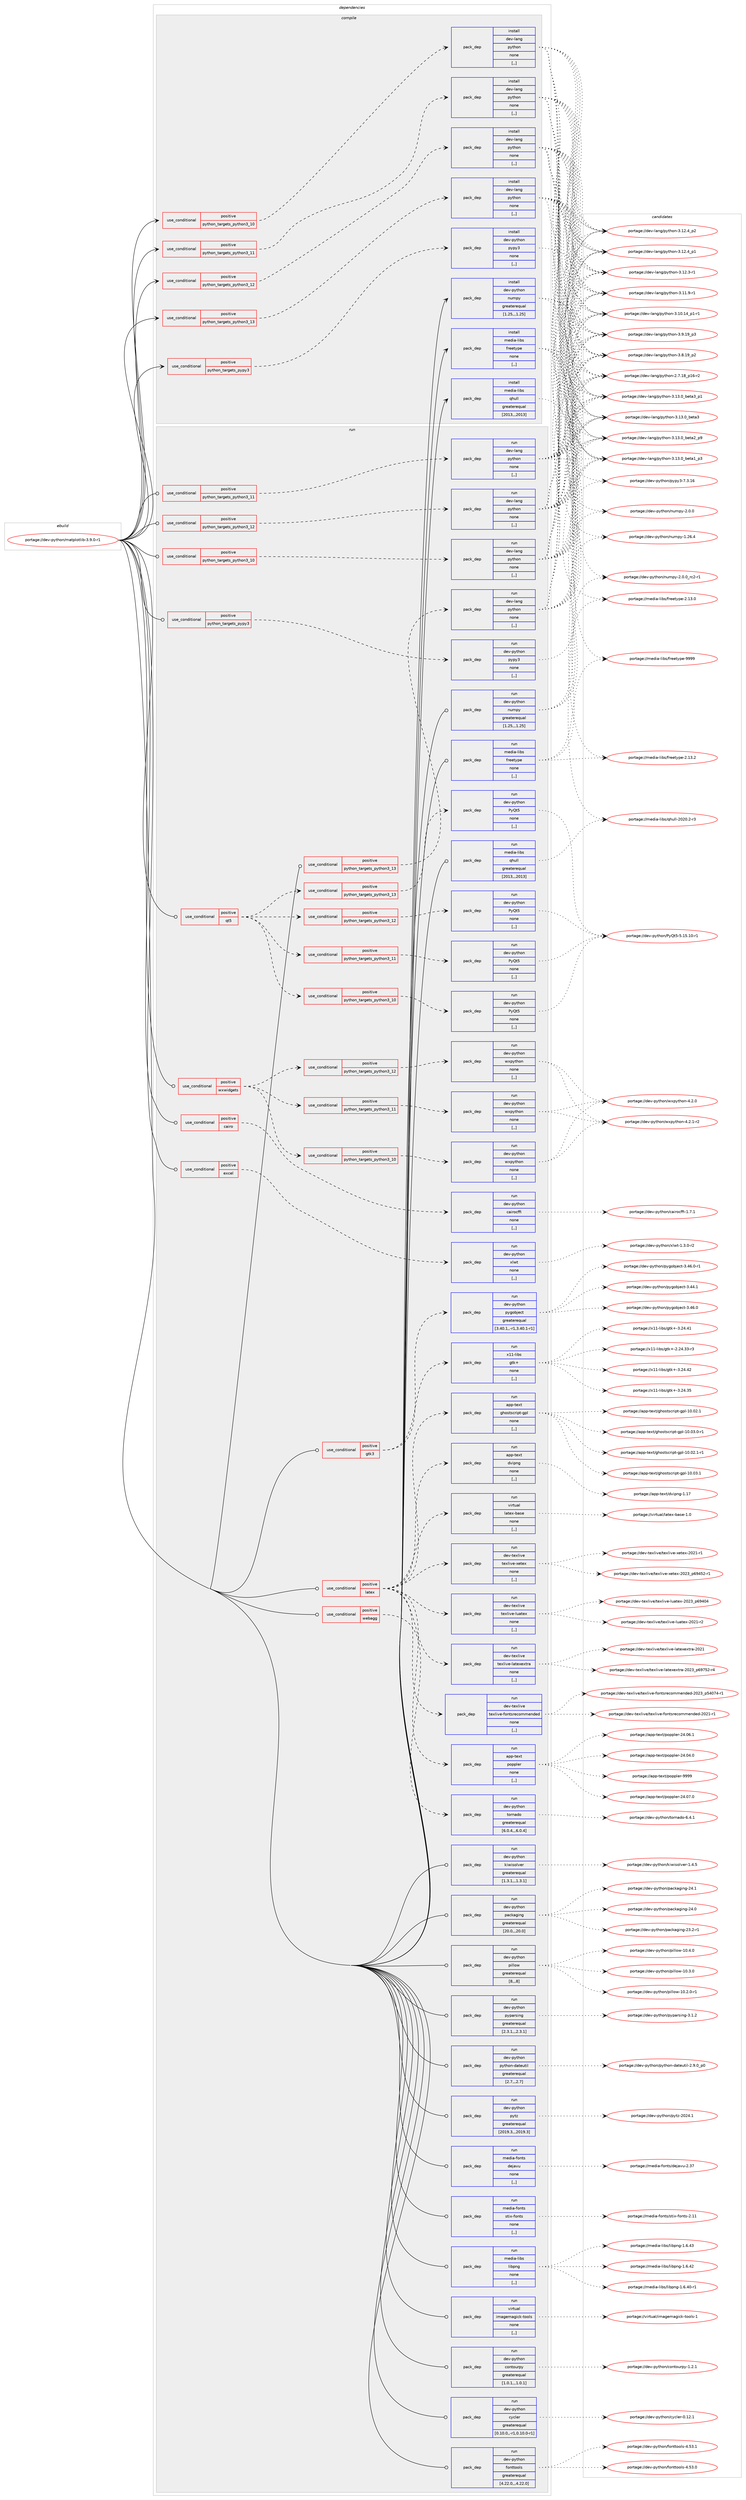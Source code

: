 digraph prolog {

# *************
# Graph options
# *************

newrank=true;
concentrate=true;
compound=true;
graph [rankdir=LR,fontname=Helvetica,fontsize=10,ranksep=1.5];#, ranksep=2.5, nodesep=0.2];
edge  [arrowhead=vee];
node  [fontname=Helvetica,fontsize=10];

# **********
# The ebuild
# **********

subgraph cluster_leftcol {
color=gray;
label=<<i>ebuild</i>>;
id [label="portage://dev-python/matplotlib-3.9.0-r1", color=red, width=4, href="../dev-python/matplotlib-3.9.0-r1.svg"];
}

# ****************
# The dependencies
# ****************

subgraph cluster_midcol {
color=gray;
label=<<i>dependencies</i>>;
subgraph cluster_compile {
fillcolor="#eeeeee";
style=filled;
label=<<i>compile</i>>;
subgraph cond34580 {
dependency150557 [label=<<TABLE BORDER="0" CELLBORDER="1" CELLSPACING="0" CELLPADDING="4"><TR><TD ROWSPAN="3" CELLPADDING="10">use_conditional</TD></TR><TR><TD>positive</TD></TR><TR><TD>python_targets_pypy3</TD></TR></TABLE>>, shape=none, color=red];
subgraph pack114728 {
dependency150558 [label=<<TABLE BORDER="0" CELLBORDER="1" CELLSPACING="0" CELLPADDING="4" WIDTH="220"><TR><TD ROWSPAN="6" CELLPADDING="30">pack_dep</TD></TR><TR><TD WIDTH="110">install</TD></TR><TR><TD>dev-python</TD></TR><TR><TD>pypy3</TD></TR><TR><TD>none</TD></TR><TR><TD>[,,]</TD></TR></TABLE>>, shape=none, color=blue];
}
dependency150557:e -> dependency150558:w [weight=20,style="dashed",arrowhead="vee"];
}
id:e -> dependency150557:w [weight=20,style="solid",arrowhead="vee"];
subgraph cond34581 {
dependency150559 [label=<<TABLE BORDER="0" CELLBORDER="1" CELLSPACING="0" CELLPADDING="4"><TR><TD ROWSPAN="3" CELLPADDING="10">use_conditional</TD></TR><TR><TD>positive</TD></TR><TR><TD>python_targets_python3_10</TD></TR></TABLE>>, shape=none, color=red];
subgraph pack114729 {
dependency150560 [label=<<TABLE BORDER="0" CELLBORDER="1" CELLSPACING="0" CELLPADDING="4" WIDTH="220"><TR><TD ROWSPAN="6" CELLPADDING="30">pack_dep</TD></TR><TR><TD WIDTH="110">install</TD></TR><TR><TD>dev-lang</TD></TR><TR><TD>python</TD></TR><TR><TD>none</TD></TR><TR><TD>[,,]</TD></TR></TABLE>>, shape=none, color=blue];
}
dependency150559:e -> dependency150560:w [weight=20,style="dashed",arrowhead="vee"];
}
id:e -> dependency150559:w [weight=20,style="solid",arrowhead="vee"];
subgraph cond34582 {
dependency150561 [label=<<TABLE BORDER="0" CELLBORDER="1" CELLSPACING="0" CELLPADDING="4"><TR><TD ROWSPAN="3" CELLPADDING="10">use_conditional</TD></TR><TR><TD>positive</TD></TR><TR><TD>python_targets_python3_11</TD></TR></TABLE>>, shape=none, color=red];
subgraph pack114730 {
dependency150562 [label=<<TABLE BORDER="0" CELLBORDER="1" CELLSPACING="0" CELLPADDING="4" WIDTH="220"><TR><TD ROWSPAN="6" CELLPADDING="30">pack_dep</TD></TR><TR><TD WIDTH="110">install</TD></TR><TR><TD>dev-lang</TD></TR><TR><TD>python</TD></TR><TR><TD>none</TD></TR><TR><TD>[,,]</TD></TR></TABLE>>, shape=none, color=blue];
}
dependency150561:e -> dependency150562:w [weight=20,style="dashed",arrowhead="vee"];
}
id:e -> dependency150561:w [weight=20,style="solid",arrowhead="vee"];
subgraph cond34583 {
dependency150563 [label=<<TABLE BORDER="0" CELLBORDER="1" CELLSPACING="0" CELLPADDING="4"><TR><TD ROWSPAN="3" CELLPADDING="10">use_conditional</TD></TR><TR><TD>positive</TD></TR><TR><TD>python_targets_python3_12</TD></TR></TABLE>>, shape=none, color=red];
subgraph pack114731 {
dependency150564 [label=<<TABLE BORDER="0" CELLBORDER="1" CELLSPACING="0" CELLPADDING="4" WIDTH="220"><TR><TD ROWSPAN="6" CELLPADDING="30">pack_dep</TD></TR><TR><TD WIDTH="110">install</TD></TR><TR><TD>dev-lang</TD></TR><TR><TD>python</TD></TR><TR><TD>none</TD></TR><TR><TD>[,,]</TD></TR></TABLE>>, shape=none, color=blue];
}
dependency150563:e -> dependency150564:w [weight=20,style="dashed",arrowhead="vee"];
}
id:e -> dependency150563:w [weight=20,style="solid",arrowhead="vee"];
subgraph cond34584 {
dependency150565 [label=<<TABLE BORDER="0" CELLBORDER="1" CELLSPACING="0" CELLPADDING="4"><TR><TD ROWSPAN="3" CELLPADDING="10">use_conditional</TD></TR><TR><TD>positive</TD></TR><TR><TD>python_targets_python3_13</TD></TR></TABLE>>, shape=none, color=red];
subgraph pack114732 {
dependency150566 [label=<<TABLE BORDER="0" CELLBORDER="1" CELLSPACING="0" CELLPADDING="4" WIDTH="220"><TR><TD ROWSPAN="6" CELLPADDING="30">pack_dep</TD></TR><TR><TD WIDTH="110">install</TD></TR><TR><TD>dev-lang</TD></TR><TR><TD>python</TD></TR><TR><TD>none</TD></TR><TR><TD>[,,]</TD></TR></TABLE>>, shape=none, color=blue];
}
dependency150565:e -> dependency150566:w [weight=20,style="dashed",arrowhead="vee"];
}
id:e -> dependency150565:w [weight=20,style="solid",arrowhead="vee"];
subgraph pack114733 {
dependency150567 [label=<<TABLE BORDER="0" CELLBORDER="1" CELLSPACING="0" CELLPADDING="4" WIDTH="220"><TR><TD ROWSPAN="6" CELLPADDING="30">pack_dep</TD></TR><TR><TD WIDTH="110">install</TD></TR><TR><TD>dev-python</TD></TR><TR><TD>numpy</TD></TR><TR><TD>greaterequal</TD></TR><TR><TD>[1.25,,,1.25]</TD></TR></TABLE>>, shape=none, color=blue];
}
id:e -> dependency150567:w [weight=20,style="solid",arrowhead="vee"];
subgraph pack114734 {
dependency150568 [label=<<TABLE BORDER="0" CELLBORDER="1" CELLSPACING="0" CELLPADDING="4" WIDTH="220"><TR><TD ROWSPAN="6" CELLPADDING="30">pack_dep</TD></TR><TR><TD WIDTH="110">install</TD></TR><TR><TD>media-libs</TD></TR><TR><TD>freetype</TD></TR><TR><TD>none</TD></TR><TR><TD>[,,]</TD></TR></TABLE>>, shape=none, color=blue];
}
id:e -> dependency150568:w [weight=20,style="solid",arrowhead="vee"];
subgraph pack114735 {
dependency150569 [label=<<TABLE BORDER="0" CELLBORDER="1" CELLSPACING="0" CELLPADDING="4" WIDTH="220"><TR><TD ROWSPAN="6" CELLPADDING="30">pack_dep</TD></TR><TR><TD WIDTH="110">install</TD></TR><TR><TD>media-libs</TD></TR><TR><TD>qhull</TD></TR><TR><TD>greaterequal</TD></TR><TR><TD>[2013,,,2013]</TD></TR></TABLE>>, shape=none, color=blue];
}
id:e -> dependency150569:w [weight=20,style="solid",arrowhead="vee"];
}
subgraph cluster_compileandrun {
fillcolor="#eeeeee";
style=filled;
label=<<i>compile and run</i>>;
}
subgraph cluster_run {
fillcolor="#eeeeee";
style=filled;
label=<<i>run</i>>;
subgraph cond34585 {
dependency150570 [label=<<TABLE BORDER="0" CELLBORDER="1" CELLSPACING="0" CELLPADDING="4"><TR><TD ROWSPAN="3" CELLPADDING="10">use_conditional</TD></TR><TR><TD>positive</TD></TR><TR><TD>cairo</TD></TR></TABLE>>, shape=none, color=red];
subgraph pack114736 {
dependency150571 [label=<<TABLE BORDER="0" CELLBORDER="1" CELLSPACING="0" CELLPADDING="4" WIDTH="220"><TR><TD ROWSPAN="6" CELLPADDING="30">pack_dep</TD></TR><TR><TD WIDTH="110">run</TD></TR><TR><TD>dev-python</TD></TR><TR><TD>cairocffi</TD></TR><TR><TD>none</TD></TR><TR><TD>[,,]</TD></TR></TABLE>>, shape=none, color=blue];
}
dependency150570:e -> dependency150571:w [weight=20,style="dashed",arrowhead="vee"];
}
id:e -> dependency150570:w [weight=20,style="solid",arrowhead="odot"];
subgraph cond34586 {
dependency150572 [label=<<TABLE BORDER="0" CELLBORDER="1" CELLSPACING="0" CELLPADDING="4"><TR><TD ROWSPAN="3" CELLPADDING="10">use_conditional</TD></TR><TR><TD>positive</TD></TR><TR><TD>excel</TD></TR></TABLE>>, shape=none, color=red];
subgraph pack114737 {
dependency150573 [label=<<TABLE BORDER="0" CELLBORDER="1" CELLSPACING="0" CELLPADDING="4" WIDTH="220"><TR><TD ROWSPAN="6" CELLPADDING="30">pack_dep</TD></TR><TR><TD WIDTH="110">run</TD></TR><TR><TD>dev-python</TD></TR><TR><TD>xlwt</TD></TR><TR><TD>none</TD></TR><TR><TD>[,,]</TD></TR></TABLE>>, shape=none, color=blue];
}
dependency150572:e -> dependency150573:w [weight=20,style="dashed",arrowhead="vee"];
}
id:e -> dependency150572:w [weight=20,style="solid",arrowhead="odot"];
subgraph cond34587 {
dependency150574 [label=<<TABLE BORDER="0" CELLBORDER="1" CELLSPACING="0" CELLPADDING="4"><TR><TD ROWSPAN="3" CELLPADDING="10">use_conditional</TD></TR><TR><TD>positive</TD></TR><TR><TD>gtk3</TD></TR></TABLE>>, shape=none, color=red];
subgraph pack114738 {
dependency150575 [label=<<TABLE BORDER="0" CELLBORDER="1" CELLSPACING="0" CELLPADDING="4" WIDTH="220"><TR><TD ROWSPAN="6" CELLPADDING="30">pack_dep</TD></TR><TR><TD WIDTH="110">run</TD></TR><TR><TD>dev-python</TD></TR><TR><TD>pygobject</TD></TR><TR><TD>greaterequal</TD></TR><TR><TD>[3.40.1,,-r1,3.40.1-r1]</TD></TR></TABLE>>, shape=none, color=blue];
}
dependency150574:e -> dependency150575:w [weight=20,style="dashed",arrowhead="vee"];
subgraph pack114739 {
dependency150576 [label=<<TABLE BORDER="0" CELLBORDER="1" CELLSPACING="0" CELLPADDING="4" WIDTH="220"><TR><TD ROWSPAN="6" CELLPADDING="30">pack_dep</TD></TR><TR><TD WIDTH="110">run</TD></TR><TR><TD>x11-libs</TD></TR><TR><TD>gtk+</TD></TR><TR><TD>none</TD></TR><TR><TD>[,,]</TD></TR></TABLE>>, shape=none, color=blue];
}
dependency150574:e -> dependency150576:w [weight=20,style="dashed",arrowhead="vee"];
}
id:e -> dependency150574:w [weight=20,style="solid",arrowhead="odot"];
subgraph cond34588 {
dependency150577 [label=<<TABLE BORDER="0" CELLBORDER="1" CELLSPACING="0" CELLPADDING="4"><TR><TD ROWSPAN="3" CELLPADDING="10">use_conditional</TD></TR><TR><TD>positive</TD></TR><TR><TD>latex</TD></TR></TABLE>>, shape=none, color=red];
subgraph pack114740 {
dependency150578 [label=<<TABLE BORDER="0" CELLBORDER="1" CELLSPACING="0" CELLPADDING="4" WIDTH="220"><TR><TD ROWSPAN="6" CELLPADDING="30">pack_dep</TD></TR><TR><TD WIDTH="110">run</TD></TR><TR><TD>virtual</TD></TR><TR><TD>latex-base</TD></TR><TR><TD>none</TD></TR><TR><TD>[,,]</TD></TR></TABLE>>, shape=none, color=blue];
}
dependency150577:e -> dependency150578:w [weight=20,style="dashed",arrowhead="vee"];
subgraph pack114741 {
dependency150579 [label=<<TABLE BORDER="0" CELLBORDER="1" CELLSPACING="0" CELLPADDING="4" WIDTH="220"><TR><TD ROWSPAN="6" CELLPADDING="30">pack_dep</TD></TR><TR><TD WIDTH="110">run</TD></TR><TR><TD>app-text</TD></TR><TR><TD>dvipng</TD></TR><TR><TD>none</TD></TR><TR><TD>[,,]</TD></TR></TABLE>>, shape=none, color=blue];
}
dependency150577:e -> dependency150579:w [weight=20,style="dashed",arrowhead="vee"];
subgraph pack114742 {
dependency150580 [label=<<TABLE BORDER="0" CELLBORDER="1" CELLSPACING="0" CELLPADDING="4" WIDTH="220"><TR><TD ROWSPAN="6" CELLPADDING="30">pack_dep</TD></TR><TR><TD WIDTH="110">run</TD></TR><TR><TD>app-text</TD></TR><TR><TD>ghostscript-gpl</TD></TR><TR><TD>none</TD></TR><TR><TD>[,,]</TD></TR></TABLE>>, shape=none, color=blue];
}
dependency150577:e -> dependency150580:w [weight=20,style="dashed",arrowhead="vee"];
subgraph pack114743 {
dependency150581 [label=<<TABLE BORDER="0" CELLBORDER="1" CELLSPACING="0" CELLPADDING="4" WIDTH="220"><TR><TD ROWSPAN="6" CELLPADDING="30">pack_dep</TD></TR><TR><TD WIDTH="110">run</TD></TR><TR><TD>app-text</TD></TR><TR><TD>poppler</TD></TR><TR><TD>none</TD></TR><TR><TD>[,,]</TD></TR></TABLE>>, shape=none, color=blue];
}
dependency150577:e -> dependency150581:w [weight=20,style="dashed",arrowhead="vee"];
subgraph pack114744 {
dependency150582 [label=<<TABLE BORDER="0" CELLBORDER="1" CELLSPACING="0" CELLPADDING="4" WIDTH="220"><TR><TD ROWSPAN="6" CELLPADDING="30">pack_dep</TD></TR><TR><TD WIDTH="110">run</TD></TR><TR><TD>dev-texlive</TD></TR><TR><TD>texlive-fontsrecommended</TD></TR><TR><TD>none</TD></TR><TR><TD>[,,]</TD></TR></TABLE>>, shape=none, color=blue];
}
dependency150577:e -> dependency150582:w [weight=20,style="dashed",arrowhead="vee"];
subgraph pack114745 {
dependency150583 [label=<<TABLE BORDER="0" CELLBORDER="1" CELLSPACING="0" CELLPADDING="4" WIDTH="220"><TR><TD ROWSPAN="6" CELLPADDING="30">pack_dep</TD></TR><TR><TD WIDTH="110">run</TD></TR><TR><TD>dev-texlive</TD></TR><TR><TD>texlive-latexextra</TD></TR><TR><TD>none</TD></TR><TR><TD>[,,]</TD></TR></TABLE>>, shape=none, color=blue];
}
dependency150577:e -> dependency150583:w [weight=20,style="dashed",arrowhead="vee"];
subgraph pack114746 {
dependency150584 [label=<<TABLE BORDER="0" CELLBORDER="1" CELLSPACING="0" CELLPADDING="4" WIDTH="220"><TR><TD ROWSPAN="6" CELLPADDING="30">pack_dep</TD></TR><TR><TD WIDTH="110">run</TD></TR><TR><TD>dev-texlive</TD></TR><TR><TD>texlive-luatex</TD></TR><TR><TD>none</TD></TR><TR><TD>[,,]</TD></TR></TABLE>>, shape=none, color=blue];
}
dependency150577:e -> dependency150584:w [weight=20,style="dashed",arrowhead="vee"];
subgraph pack114747 {
dependency150585 [label=<<TABLE BORDER="0" CELLBORDER="1" CELLSPACING="0" CELLPADDING="4" WIDTH="220"><TR><TD ROWSPAN="6" CELLPADDING="30">pack_dep</TD></TR><TR><TD WIDTH="110">run</TD></TR><TR><TD>dev-texlive</TD></TR><TR><TD>texlive-xetex</TD></TR><TR><TD>none</TD></TR><TR><TD>[,,]</TD></TR></TABLE>>, shape=none, color=blue];
}
dependency150577:e -> dependency150585:w [weight=20,style="dashed",arrowhead="vee"];
}
id:e -> dependency150577:w [weight=20,style="solid",arrowhead="odot"];
subgraph cond34589 {
dependency150586 [label=<<TABLE BORDER="0" CELLBORDER="1" CELLSPACING="0" CELLPADDING="4"><TR><TD ROWSPAN="3" CELLPADDING="10">use_conditional</TD></TR><TR><TD>positive</TD></TR><TR><TD>python_targets_pypy3</TD></TR></TABLE>>, shape=none, color=red];
subgraph pack114748 {
dependency150587 [label=<<TABLE BORDER="0" CELLBORDER="1" CELLSPACING="0" CELLPADDING="4" WIDTH="220"><TR><TD ROWSPAN="6" CELLPADDING="30">pack_dep</TD></TR><TR><TD WIDTH="110">run</TD></TR><TR><TD>dev-python</TD></TR><TR><TD>pypy3</TD></TR><TR><TD>none</TD></TR><TR><TD>[,,]</TD></TR></TABLE>>, shape=none, color=blue];
}
dependency150586:e -> dependency150587:w [weight=20,style="dashed",arrowhead="vee"];
}
id:e -> dependency150586:w [weight=20,style="solid",arrowhead="odot"];
subgraph cond34590 {
dependency150588 [label=<<TABLE BORDER="0" CELLBORDER="1" CELLSPACING="0" CELLPADDING="4"><TR><TD ROWSPAN="3" CELLPADDING="10">use_conditional</TD></TR><TR><TD>positive</TD></TR><TR><TD>python_targets_python3_10</TD></TR></TABLE>>, shape=none, color=red];
subgraph pack114749 {
dependency150589 [label=<<TABLE BORDER="0" CELLBORDER="1" CELLSPACING="0" CELLPADDING="4" WIDTH="220"><TR><TD ROWSPAN="6" CELLPADDING="30">pack_dep</TD></TR><TR><TD WIDTH="110">run</TD></TR><TR><TD>dev-lang</TD></TR><TR><TD>python</TD></TR><TR><TD>none</TD></TR><TR><TD>[,,]</TD></TR></TABLE>>, shape=none, color=blue];
}
dependency150588:e -> dependency150589:w [weight=20,style="dashed",arrowhead="vee"];
}
id:e -> dependency150588:w [weight=20,style="solid",arrowhead="odot"];
subgraph cond34591 {
dependency150590 [label=<<TABLE BORDER="0" CELLBORDER="1" CELLSPACING="0" CELLPADDING="4"><TR><TD ROWSPAN="3" CELLPADDING="10">use_conditional</TD></TR><TR><TD>positive</TD></TR><TR><TD>python_targets_python3_11</TD></TR></TABLE>>, shape=none, color=red];
subgraph pack114750 {
dependency150591 [label=<<TABLE BORDER="0" CELLBORDER="1" CELLSPACING="0" CELLPADDING="4" WIDTH="220"><TR><TD ROWSPAN="6" CELLPADDING="30">pack_dep</TD></TR><TR><TD WIDTH="110">run</TD></TR><TR><TD>dev-lang</TD></TR><TR><TD>python</TD></TR><TR><TD>none</TD></TR><TR><TD>[,,]</TD></TR></TABLE>>, shape=none, color=blue];
}
dependency150590:e -> dependency150591:w [weight=20,style="dashed",arrowhead="vee"];
}
id:e -> dependency150590:w [weight=20,style="solid",arrowhead="odot"];
subgraph cond34592 {
dependency150592 [label=<<TABLE BORDER="0" CELLBORDER="1" CELLSPACING="0" CELLPADDING="4"><TR><TD ROWSPAN="3" CELLPADDING="10">use_conditional</TD></TR><TR><TD>positive</TD></TR><TR><TD>python_targets_python3_12</TD></TR></TABLE>>, shape=none, color=red];
subgraph pack114751 {
dependency150593 [label=<<TABLE BORDER="0" CELLBORDER="1" CELLSPACING="0" CELLPADDING="4" WIDTH="220"><TR><TD ROWSPAN="6" CELLPADDING="30">pack_dep</TD></TR><TR><TD WIDTH="110">run</TD></TR><TR><TD>dev-lang</TD></TR><TR><TD>python</TD></TR><TR><TD>none</TD></TR><TR><TD>[,,]</TD></TR></TABLE>>, shape=none, color=blue];
}
dependency150592:e -> dependency150593:w [weight=20,style="dashed",arrowhead="vee"];
}
id:e -> dependency150592:w [weight=20,style="solid",arrowhead="odot"];
subgraph cond34593 {
dependency150594 [label=<<TABLE BORDER="0" CELLBORDER="1" CELLSPACING="0" CELLPADDING="4"><TR><TD ROWSPAN="3" CELLPADDING="10">use_conditional</TD></TR><TR><TD>positive</TD></TR><TR><TD>python_targets_python3_13</TD></TR></TABLE>>, shape=none, color=red];
subgraph pack114752 {
dependency150595 [label=<<TABLE BORDER="0" CELLBORDER="1" CELLSPACING="0" CELLPADDING="4" WIDTH="220"><TR><TD ROWSPAN="6" CELLPADDING="30">pack_dep</TD></TR><TR><TD WIDTH="110">run</TD></TR><TR><TD>dev-lang</TD></TR><TR><TD>python</TD></TR><TR><TD>none</TD></TR><TR><TD>[,,]</TD></TR></TABLE>>, shape=none, color=blue];
}
dependency150594:e -> dependency150595:w [weight=20,style="dashed",arrowhead="vee"];
}
id:e -> dependency150594:w [weight=20,style="solid",arrowhead="odot"];
subgraph cond34594 {
dependency150596 [label=<<TABLE BORDER="0" CELLBORDER="1" CELLSPACING="0" CELLPADDING="4"><TR><TD ROWSPAN="3" CELLPADDING="10">use_conditional</TD></TR><TR><TD>positive</TD></TR><TR><TD>qt5</TD></TR></TABLE>>, shape=none, color=red];
subgraph cond34595 {
dependency150597 [label=<<TABLE BORDER="0" CELLBORDER="1" CELLSPACING="0" CELLPADDING="4"><TR><TD ROWSPAN="3" CELLPADDING="10">use_conditional</TD></TR><TR><TD>positive</TD></TR><TR><TD>python_targets_python3_10</TD></TR></TABLE>>, shape=none, color=red];
subgraph pack114753 {
dependency150598 [label=<<TABLE BORDER="0" CELLBORDER="1" CELLSPACING="0" CELLPADDING="4" WIDTH="220"><TR><TD ROWSPAN="6" CELLPADDING="30">pack_dep</TD></TR><TR><TD WIDTH="110">run</TD></TR><TR><TD>dev-python</TD></TR><TR><TD>PyQt5</TD></TR><TR><TD>none</TD></TR><TR><TD>[,,]</TD></TR></TABLE>>, shape=none, color=blue];
}
dependency150597:e -> dependency150598:w [weight=20,style="dashed",arrowhead="vee"];
}
dependency150596:e -> dependency150597:w [weight=20,style="dashed",arrowhead="vee"];
subgraph cond34596 {
dependency150599 [label=<<TABLE BORDER="0" CELLBORDER="1" CELLSPACING="0" CELLPADDING="4"><TR><TD ROWSPAN="3" CELLPADDING="10">use_conditional</TD></TR><TR><TD>positive</TD></TR><TR><TD>python_targets_python3_11</TD></TR></TABLE>>, shape=none, color=red];
subgraph pack114754 {
dependency150600 [label=<<TABLE BORDER="0" CELLBORDER="1" CELLSPACING="0" CELLPADDING="4" WIDTH="220"><TR><TD ROWSPAN="6" CELLPADDING="30">pack_dep</TD></TR><TR><TD WIDTH="110">run</TD></TR><TR><TD>dev-python</TD></TR><TR><TD>PyQt5</TD></TR><TR><TD>none</TD></TR><TR><TD>[,,]</TD></TR></TABLE>>, shape=none, color=blue];
}
dependency150599:e -> dependency150600:w [weight=20,style="dashed",arrowhead="vee"];
}
dependency150596:e -> dependency150599:w [weight=20,style="dashed",arrowhead="vee"];
subgraph cond34597 {
dependency150601 [label=<<TABLE BORDER="0" CELLBORDER="1" CELLSPACING="0" CELLPADDING="4"><TR><TD ROWSPAN="3" CELLPADDING="10">use_conditional</TD></TR><TR><TD>positive</TD></TR><TR><TD>python_targets_python3_12</TD></TR></TABLE>>, shape=none, color=red];
subgraph pack114755 {
dependency150602 [label=<<TABLE BORDER="0" CELLBORDER="1" CELLSPACING="0" CELLPADDING="4" WIDTH="220"><TR><TD ROWSPAN="6" CELLPADDING="30">pack_dep</TD></TR><TR><TD WIDTH="110">run</TD></TR><TR><TD>dev-python</TD></TR><TR><TD>PyQt5</TD></TR><TR><TD>none</TD></TR><TR><TD>[,,]</TD></TR></TABLE>>, shape=none, color=blue];
}
dependency150601:e -> dependency150602:w [weight=20,style="dashed",arrowhead="vee"];
}
dependency150596:e -> dependency150601:w [weight=20,style="dashed",arrowhead="vee"];
subgraph cond34598 {
dependency150603 [label=<<TABLE BORDER="0" CELLBORDER="1" CELLSPACING="0" CELLPADDING="4"><TR><TD ROWSPAN="3" CELLPADDING="10">use_conditional</TD></TR><TR><TD>positive</TD></TR><TR><TD>python_targets_python3_13</TD></TR></TABLE>>, shape=none, color=red];
subgraph pack114756 {
dependency150604 [label=<<TABLE BORDER="0" CELLBORDER="1" CELLSPACING="0" CELLPADDING="4" WIDTH="220"><TR><TD ROWSPAN="6" CELLPADDING="30">pack_dep</TD></TR><TR><TD WIDTH="110">run</TD></TR><TR><TD>dev-python</TD></TR><TR><TD>PyQt5</TD></TR><TR><TD>none</TD></TR><TR><TD>[,,]</TD></TR></TABLE>>, shape=none, color=blue];
}
dependency150603:e -> dependency150604:w [weight=20,style="dashed",arrowhead="vee"];
}
dependency150596:e -> dependency150603:w [weight=20,style="dashed",arrowhead="vee"];
}
id:e -> dependency150596:w [weight=20,style="solid",arrowhead="odot"];
subgraph cond34599 {
dependency150605 [label=<<TABLE BORDER="0" CELLBORDER="1" CELLSPACING="0" CELLPADDING="4"><TR><TD ROWSPAN="3" CELLPADDING="10">use_conditional</TD></TR><TR><TD>positive</TD></TR><TR><TD>webagg</TD></TR></TABLE>>, shape=none, color=red];
subgraph pack114757 {
dependency150606 [label=<<TABLE BORDER="0" CELLBORDER="1" CELLSPACING="0" CELLPADDING="4" WIDTH="220"><TR><TD ROWSPAN="6" CELLPADDING="30">pack_dep</TD></TR><TR><TD WIDTH="110">run</TD></TR><TR><TD>dev-python</TD></TR><TR><TD>tornado</TD></TR><TR><TD>greaterequal</TD></TR><TR><TD>[6.0.4,,,6.0.4]</TD></TR></TABLE>>, shape=none, color=blue];
}
dependency150605:e -> dependency150606:w [weight=20,style="dashed",arrowhead="vee"];
}
id:e -> dependency150605:w [weight=20,style="solid",arrowhead="odot"];
subgraph cond34600 {
dependency150607 [label=<<TABLE BORDER="0" CELLBORDER="1" CELLSPACING="0" CELLPADDING="4"><TR><TD ROWSPAN="3" CELLPADDING="10">use_conditional</TD></TR><TR><TD>positive</TD></TR><TR><TD>wxwidgets</TD></TR></TABLE>>, shape=none, color=red];
subgraph cond34601 {
dependency150608 [label=<<TABLE BORDER="0" CELLBORDER="1" CELLSPACING="0" CELLPADDING="4"><TR><TD ROWSPAN="3" CELLPADDING="10">use_conditional</TD></TR><TR><TD>positive</TD></TR><TR><TD>python_targets_python3_10</TD></TR></TABLE>>, shape=none, color=red];
subgraph pack114758 {
dependency150609 [label=<<TABLE BORDER="0" CELLBORDER="1" CELLSPACING="0" CELLPADDING="4" WIDTH="220"><TR><TD ROWSPAN="6" CELLPADDING="30">pack_dep</TD></TR><TR><TD WIDTH="110">run</TD></TR><TR><TD>dev-python</TD></TR><TR><TD>wxpython</TD></TR><TR><TD>none</TD></TR><TR><TD>[,,]</TD></TR></TABLE>>, shape=none, color=blue];
}
dependency150608:e -> dependency150609:w [weight=20,style="dashed",arrowhead="vee"];
}
dependency150607:e -> dependency150608:w [weight=20,style="dashed",arrowhead="vee"];
subgraph cond34602 {
dependency150610 [label=<<TABLE BORDER="0" CELLBORDER="1" CELLSPACING="0" CELLPADDING="4"><TR><TD ROWSPAN="3" CELLPADDING="10">use_conditional</TD></TR><TR><TD>positive</TD></TR><TR><TD>python_targets_python3_11</TD></TR></TABLE>>, shape=none, color=red];
subgraph pack114759 {
dependency150611 [label=<<TABLE BORDER="0" CELLBORDER="1" CELLSPACING="0" CELLPADDING="4" WIDTH="220"><TR><TD ROWSPAN="6" CELLPADDING="30">pack_dep</TD></TR><TR><TD WIDTH="110">run</TD></TR><TR><TD>dev-python</TD></TR><TR><TD>wxpython</TD></TR><TR><TD>none</TD></TR><TR><TD>[,,]</TD></TR></TABLE>>, shape=none, color=blue];
}
dependency150610:e -> dependency150611:w [weight=20,style="dashed",arrowhead="vee"];
}
dependency150607:e -> dependency150610:w [weight=20,style="dashed",arrowhead="vee"];
subgraph cond34603 {
dependency150612 [label=<<TABLE BORDER="0" CELLBORDER="1" CELLSPACING="0" CELLPADDING="4"><TR><TD ROWSPAN="3" CELLPADDING="10">use_conditional</TD></TR><TR><TD>positive</TD></TR><TR><TD>python_targets_python3_12</TD></TR></TABLE>>, shape=none, color=red];
subgraph pack114760 {
dependency150613 [label=<<TABLE BORDER="0" CELLBORDER="1" CELLSPACING="0" CELLPADDING="4" WIDTH="220"><TR><TD ROWSPAN="6" CELLPADDING="30">pack_dep</TD></TR><TR><TD WIDTH="110">run</TD></TR><TR><TD>dev-python</TD></TR><TR><TD>wxpython</TD></TR><TR><TD>none</TD></TR><TR><TD>[,,]</TD></TR></TABLE>>, shape=none, color=blue];
}
dependency150612:e -> dependency150613:w [weight=20,style="dashed",arrowhead="vee"];
}
dependency150607:e -> dependency150612:w [weight=20,style="dashed",arrowhead="vee"];
}
id:e -> dependency150607:w [weight=20,style="solid",arrowhead="odot"];
subgraph pack114761 {
dependency150614 [label=<<TABLE BORDER="0" CELLBORDER="1" CELLSPACING="0" CELLPADDING="4" WIDTH="220"><TR><TD ROWSPAN="6" CELLPADDING="30">pack_dep</TD></TR><TR><TD WIDTH="110">run</TD></TR><TR><TD>dev-python</TD></TR><TR><TD>contourpy</TD></TR><TR><TD>greaterequal</TD></TR><TR><TD>[1.0.1,,,1.0.1]</TD></TR></TABLE>>, shape=none, color=blue];
}
id:e -> dependency150614:w [weight=20,style="solid",arrowhead="odot"];
subgraph pack114762 {
dependency150615 [label=<<TABLE BORDER="0" CELLBORDER="1" CELLSPACING="0" CELLPADDING="4" WIDTH="220"><TR><TD ROWSPAN="6" CELLPADDING="30">pack_dep</TD></TR><TR><TD WIDTH="110">run</TD></TR><TR><TD>dev-python</TD></TR><TR><TD>cycler</TD></TR><TR><TD>greaterequal</TD></TR><TR><TD>[0.10.0,,-r1,0.10.0-r1]</TD></TR></TABLE>>, shape=none, color=blue];
}
id:e -> dependency150615:w [weight=20,style="solid",arrowhead="odot"];
subgraph pack114763 {
dependency150616 [label=<<TABLE BORDER="0" CELLBORDER="1" CELLSPACING="0" CELLPADDING="4" WIDTH="220"><TR><TD ROWSPAN="6" CELLPADDING="30">pack_dep</TD></TR><TR><TD WIDTH="110">run</TD></TR><TR><TD>dev-python</TD></TR><TR><TD>fonttools</TD></TR><TR><TD>greaterequal</TD></TR><TR><TD>[4.22.0,,,4.22.0]</TD></TR></TABLE>>, shape=none, color=blue];
}
id:e -> dependency150616:w [weight=20,style="solid",arrowhead="odot"];
subgraph pack114764 {
dependency150617 [label=<<TABLE BORDER="0" CELLBORDER="1" CELLSPACING="0" CELLPADDING="4" WIDTH="220"><TR><TD ROWSPAN="6" CELLPADDING="30">pack_dep</TD></TR><TR><TD WIDTH="110">run</TD></TR><TR><TD>dev-python</TD></TR><TR><TD>kiwisolver</TD></TR><TR><TD>greaterequal</TD></TR><TR><TD>[1.3.1,,,1.3.1]</TD></TR></TABLE>>, shape=none, color=blue];
}
id:e -> dependency150617:w [weight=20,style="solid",arrowhead="odot"];
subgraph pack114765 {
dependency150618 [label=<<TABLE BORDER="0" CELLBORDER="1" CELLSPACING="0" CELLPADDING="4" WIDTH="220"><TR><TD ROWSPAN="6" CELLPADDING="30">pack_dep</TD></TR><TR><TD WIDTH="110">run</TD></TR><TR><TD>dev-python</TD></TR><TR><TD>numpy</TD></TR><TR><TD>greaterequal</TD></TR><TR><TD>[1.25,,,1.25]</TD></TR></TABLE>>, shape=none, color=blue];
}
id:e -> dependency150618:w [weight=20,style="solid",arrowhead="odot"];
subgraph pack114766 {
dependency150619 [label=<<TABLE BORDER="0" CELLBORDER="1" CELLSPACING="0" CELLPADDING="4" WIDTH="220"><TR><TD ROWSPAN="6" CELLPADDING="30">pack_dep</TD></TR><TR><TD WIDTH="110">run</TD></TR><TR><TD>dev-python</TD></TR><TR><TD>packaging</TD></TR><TR><TD>greaterequal</TD></TR><TR><TD>[20.0,,,20.0]</TD></TR></TABLE>>, shape=none, color=blue];
}
id:e -> dependency150619:w [weight=20,style="solid",arrowhead="odot"];
subgraph pack114767 {
dependency150620 [label=<<TABLE BORDER="0" CELLBORDER="1" CELLSPACING="0" CELLPADDING="4" WIDTH="220"><TR><TD ROWSPAN="6" CELLPADDING="30">pack_dep</TD></TR><TR><TD WIDTH="110">run</TD></TR><TR><TD>dev-python</TD></TR><TR><TD>pillow</TD></TR><TR><TD>greaterequal</TD></TR><TR><TD>[8,,,8]</TD></TR></TABLE>>, shape=none, color=blue];
}
id:e -> dependency150620:w [weight=20,style="solid",arrowhead="odot"];
subgraph pack114768 {
dependency150621 [label=<<TABLE BORDER="0" CELLBORDER="1" CELLSPACING="0" CELLPADDING="4" WIDTH="220"><TR><TD ROWSPAN="6" CELLPADDING="30">pack_dep</TD></TR><TR><TD WIDTH="110">run</TD></TR><TR><TD>dev-python</TD></TR><TR><TD>pyparsing</TD></TR><TR><TD>greaterequal</TD></TR><TR><TD>[2.3.1,,,2.3.1]</TD></TR></TABLE>>, shape=none, color=blue];
}
id:e -> dependency150621:w [weight=20,style="solid",arrowhead="odot"];
subgraph pack114769 {
dependency150622 [label=<<TABLE BORDER="0" CELLBORDER="1" CELLSPACING="0" CELLPADDING="4" WIDTH="220"><TR><TD ROWSPAN="6" CELLPADDING="30">pack_dep</TD></TR><TR><TD WIDTH="110">run</TD></TR><TR><TD>dev-python</TD></TR><TR><TD>python-dateutil</TD></TR><TR><TD>greaterequal</TD></TR><TR><TD>[2.7,,,2.7]</TD></TR></TABLE>>, shape=none, color=blue];
}
id:e -> dependency150622:w [weight=20,style="solid",arrowhead="odot"];
subgraph pack114770 {
dependency150623 [label=<<TABLE BORDER="0" CELLBORDER="1" CELLSPACING="0" CELLPADDING="4" WIDTH="220"><TR><TD ROWSPAN="6" CELLPADDING="30">pack_dep</TD></TR><TR><TD WIDTH="110">run</TD></TR><TR><TD>dev-python</TD></TR><TR><TD>pytz</TD></TR><TR><TD>greaterequal</TD></TR><TR><TD>[2019.3,,,2019.3]</TD></TR></TABLE>>, shape=none, color=blue];
}
id:e -> dependency150623:w [weight=20,style="solid",arrowhead="odot"];
subgraph pack114771 {
dependency150624 [label=<<TABLE BORDER="0" CELLBORDER="1" CELLSPACING="0" CELLPADDING="4" WIDTH="220"><TR><TD ROWSPAN="6" CELLPADDING="30">pack_dep</TD></TR><TR><TD WIDTH="110">run</TD></TR><TR><TD>media-fonts</TD></TR><TR><TD>dejavu</TD></TR><TR><TD>none</TD></TR><TR><TD>[,,]</TD></TR></TABLE>>, shape=none, color=blue];
}
id:e -> dependency150624:w [weight=20,style="solid",arrowhead="odot"];
subgraph pack114772 {
dependency150625 [label=<<TABLE BORDER="0" CELLBORDER="1" CELLSPACING="0" CELLPADDING="4" WIDTH="220"><TR><TD ROWSPAN="6" CELLPADDING="30">pack_dep</TD></TR><TR><TD WIDTH="110">run</TD></TR><TR><TD>media-fonts</TD></TR><TR><TD>stix-fonts</TD></TR><TR><TD>none</TD></TR><TR><TD>[,,]</TD></TR></TABLE>>, shape=none, color=blue];
}
id:e -> dependency150625:w [weight=20,style="solid",arrowhead="odot"];
subgraph pack114773 {
dependency150626 [label=<<TABLE BORDER="0" CELLBORDER="1" CELLSPACING="0" CELLPADDING="4" WIDTH="220"><TR><TD ROWSPAN="6" CELLPADDING="30">pack_dep</TD></TR><TR><TD WIDTH="110">run</TD></TR><TR><TD>media-libs</TD></TR><TR><TD>freetype</TD></TR><TR><TD>none</TD></TR><TR><TD>[,,]</TD></TR></TABLE>>, shape=none, color=blue];
}
id:e -> dependency150626:w [weight=20,style="solid",arrowhead="odot"];
subgraph pack114774 {
dependency150627 [label=<<TABLE BORDER="0" CELLBORDER="1" CELLSPACING="0" CELLPADDING="4" WIDTH="220"><TR><TD ROWSPAN="6" CELLPADDING="30">pack_dep</TD></TR><TR><TD WIDTH="110">run</TD></TR><TR><TD>media-libs</TD></TR><TR><TD>libpng</TD></TR><TR><TD>none</TD></TR><TR><TD>[,,]</TD></TR></TABLE>>, shape=none, color=blue];
}
id:e -> dependency150627:w [weight=20,style="solid",arrowhead="odot"];
subgraph pack114775 {
dependency150628 [label=<<TABLE BORDER="0" CELLBORDER="1" CELLSPACING="0" CELLPADDING="4" WIDTH="220"><TR><TD ROWSPAN="6" CELLPADDING="30">pack_dep</TD></TR><TR><TD WIDTH="110">run</TD></TR><TR><TD>media-libs</TD></TR><TR><TD>qhull</TD></TR><TR><TD>greaterequal</TD></TR><TR><TD>[2013,,,2013]</TD></TR></TABLE>>, shape=none, color=blue];
}
id:e -> dependency150628:w [weight=20,style="solid",arrowhead="odot"];
subgraph pack114776 {
dependency150629 [label=<<TABLE BORDER="0" CELLBORDER="1" CELLSPACING="0" CELLPADDING="4" WIDTH="220"><TR><TD ROWSPAN="6" CELLPADDING="30">pack_dep</TD></TR><TR><TD WIDTH="110">run</TD></TR><TR><TD>virtual</TD></TR><TR><TD>imagemagick-tools</TD></TR><TR><TD>none</TD></TR><TR><TD>[,,]</TD></TR></TABLE>>, shape=none, color=blue];
}
id:e -> dependency150629:w [weight=20,style="solid",arrowhead="odot"];
}
}

# **************
# The candidates
# **************

subgraph cluster_choices {
rank=same;
color=gray;
label=<<i>candidates</i>>;

subgraph choice114728 {
color=black;
nodesep=1;
choice10010111845112121116104111110471121211121215145554651464954 [label="portage://dev-python/pypy3-7.3.16", color=red, width=4,href="../dev-python/pypy3-7.3.16.svg"];
dependency150558:e -> choice10010111845112121116104111110471121211121215145554651464954:w [style=dotted,weight="100"];
}
subgraph choice114729 {
color=black;
nodesep=1;
choice10010111845108971101034711212111610411111045514649514648959810111697519511249 [label="portage://dev-lang/python-3.13.0_beta3_p1", color=red, width=4,href="../dev-lang/python-3.13.0_beta3_p1.svg"];
choice1001011184510897110103471121211161041111104551464951464895981011169751 [label="portage://dev-lang/python-3.13.0_beta3", color=red, width=4,href="../dev-lang/python-3.13.0_beta3.svg"];
choice10010111845108971101034711212111610411111045514649514648959810111697509511257 [label="portage://dev-lang/python-3.13.0_beta2_p9", color=red, width=4,href="../dev-lang/python-3.13.0_beta2_p9.svg"];
choice10010111845108971101034711212111610411111045514649514648959810111697499511251 [label="portage://dev-lang/python-3.13.0_beta1_p3", color=red, width=4,href="../dev-lang/python-3.13.0_beta1_p3.svg"];
choice100101118451089711010347112121116104111110455146495046529511250 [label="portage://dev-lang/python-3.12.4_p2", color=red, width=4,href="../dev-lang/python-3.12.4_p2.svg"];
choice100101118451089711010347112121116104111110455146495046529511249 [label="portage://dev-lang/python-3.12.4_p1", color=red, width=4,href="../dev-lang/python-3.12.4_p1.svg"];
choice100101118451089711010347112121116104111110455146495046514511449 [label="portage://dev-lang/python-3.12.3-r1", color=red, width=4,href="../dev-lang/python-3.12.3-r1.svg"];
choice100101118451089711010347112121116104111110455146494946574511449 [label="portage://dev-lang/python-3.11.9-r1", color=red, width=4,href="../dev-lang/python-3.11.9-r1.svg"];
choice100101118451089711010347112121116104111110455146494846495295112494511449 [label="portage://dev-lang/python-3.10.14_p1-r1", color=red, width=4,href="../dev-lang/python-3.10.14_p1-r1.svg"];
choice100101118451089711010347112121116104111110455146574649579511251 [label="portage://dev-lang/python-3.9.19_p3", color=red, width=4,href="../dev-lang/python-3.9.19_p3.svg"];
choice100101118451089711010347112121116104111110455146564649579511250 [label="portage://dev-lang/python-3.8.19_p2", color=red, width=4,href="../dev-lang/python-3.8.19_p2.svg"];
choice100101118451089711010347112121116104111110455046554649569511249544511450 [label="portage://dev-lang/python-2.7.18_p16-r2", color=red, width=4,href="../dev-lang/python-2.7.18_p16-r2.svg"];
dependency150560:e -> choice10010111845108971101034711212111610411111045514649514648959810111697519511249:w [style=dotted,weight="100"];
dependency150560:e -> choice1001011184510897110103471121211161041111104551464951464895981011169751:w [style=dotted,weight="100"];
dependency150560:e -> choice10010111845108971101034711212111610411111045514649514648959810111697509511257:w [style=dotted,weight="100"];
dependency150560:e -> choice10010111845108971101034711212111610411111045514649514648959810111697499511251:w [style=dotted,weight="100"];
dependency150560:e -> choice100101118451089711010347112121116104111110455146495046529511250:w [style=dotted,weight="100"];
dependency150560:e -> choice100101118451089711010347112121116104111110455146495046529511249:w [style=dotted,weight="100"];
dependency150560:e -> choice100101118451089711010347112121116104111110455146495046514511449:w [style=dotted,weight="100"];
dependency150560:e -> choice100101118451089711010347112121116104111110455146494946574511449:w [style=dotted,weight="100"];
dependency150560:e -> choice100101118451089711010347112121116104111110455146494846495295112494511449:w [style=dotted,weight="100"];
dependency150560:e -> choice100101118451089711010347112121116104111110455146574649579511251:w [style=dotted,weight="100"];
dependency150560:e -> choice100101118451089711010347112121116104111110455146564649579511250:w [style=dotted,weight="100"];
dependency150560:e -> choice100101118451089711010347112121116104111110455046554649569511249544511450:w [style=dotted,weight="100"];
}
subgraph choice114730 {
color=black;
nodesep=1;
choice10010111845108971101034711212111610411111045514649514648959810111697519511249 [label="portage://dev-lang/python-3.13.0_beta3_p1", color=red, width=4,href="../dev-lang/python-3.13.0_beta3_p1.svg"];
choice1001011184510897110103471121211161041111104551464951464895981011169751 [label="portage://dev-lang/python-3.13.0_beta3", color=red, width=4,href="../dev-lang/python-3.13.0_beta3.svg"];
choice10010111845108971101034711212111610411111045514649514648959810111697509511257 [label="portage://dev-lang/python-3.13.0_beta2_p9", color=red, width=4,href="../dev-lang/python-3.13.0_beta2_p9.svg"];
choice10010111845108971101034711212111610411111045514649514648959810111697499511251 [label="portage://dev-lang/python-3.13.0_beta1_p3", color=red, width=4,href="../dev-lang/python-3.13.0_beta1_p3.svg"];
choice100101118451089711010347112121116104111110455146495046529511250 [label="portage://dev-lang/python-3.12.4_p2", color=red, width=4,href="../dev-lang/python-3.12.4_p2.svg"];
choice100101118451089711010347112121116104111110455146495046529511249 [label="portage://dev-lang/python-3.12.4_p1", color=red, width=4,href="../dev-lang/python-3.12.4_p1.svg"];
choice100101118451089711010347112121116104111110455146495046514511449 [label="portage://dev-lang/python-3.12.3-r1", color=red, width=4,href="../dev-lang/python-3.12.3-r1.svg"];
choice100101118451089711010347112121116104111110455146494946574511449 [label="portage://dev-lang/python-3.11.9-r1", color=red, width=4,href="../dev-lang/python-3.11.9-r1.svg"];
choice100101118451089711010347112121116104111110455146494846495295112494511449 [label="portage://dev-lang/python-3.10.14_p1-r1", color=red, width=4,href="../dev-lang/python-3.10.14_p1-r1.svg"];
choice100101118451089711010347112121116104111110455146574649579511251 [label="portage://dev-lang/python-3.9.19_p3", color=red, width=4,href="../dev-lang/python-3.9.19_p3.svg"];
choice100101118451089711010347112121116104111110455146564649579511250 [label="portage://dev-lang/python-3.8.19_p2", color=red, width=4,href="../dev-lang/python-3.8.19_p2.svg"];
choice100101118451089711010347112121116104111110455046554649569511249544511450 [label="portage://dev-lang/python-2.7.18_p16-r2", color=red, width=4,href="../dev-lang/python-2.7.18_p16-r2.svg"];
dependency150562:e -> choice10010111845108971101034711212111610411111045514649514648959810111697519511249:w [style=dotted,weight="100"];
dependency150562:e -> choice1001011184510897110103471121211161041111104551464951464895981011169751:w [style=dotted,weight="100"];
dependency150562:e -> choice10010111845108971101034711212111610411111045514649514648959810111697509511257:w [style=dotted,weight="100"];
dependency150562:e -> choice10010111845108971101034711212111610411111045514649514648959810111697499511251:w [style=dotted,weight="100"];
dependency150562:e -> choice100101118451089711010347112121116104111110455146495046529511250:w [style=dotted,weight="100"];
dependency150562:e -> choice100101118451089711010347112121116104111110455146495046529511249:w [style=dotted,weight="100"];
dependency150562:e -> choice100101118451089711010347112121116104111110455146495046514511449:w [style=dotted,weight="100"];
dependency150562:e -> choice100101118451089711010347112121116104111110455146494946574511449:w [style=dotted,weight="100"];
dependency150562:e -> choice100101118451089711010347112121116104111110455146494846495295112494511449:w [style=dotted,weight="100"];
dependency150562:e -> choice100101118451089711010347112121116104111110455146574649579511251:w [style=dotted,weight="100"];
dependency150562:e -> choice100101118451089711010347112121116104111110455146564649579511250:w [style=dotted,weight="100"];
dependency150562:e -> choice100101118451089711010347112121116104111110455046554649569511249544511450:w [style=dotted,weight="100"];
}
subgraph choice114731 {
color=black;
nodesep=1;
choice10010111845108971101034711212111610411111045514649514648959810111697519511249 [label="portage://dev-lang/python-3.13.0_beta3_p1", color=red, width=4,href="../dev-lang/python-3.13.0_beta3_p1.svg"];
choice1001011184510897110103471121211161041111104551464951464895981011169751 [label="portage://dev-lang/python-3.13.0_beta3", color=red, width=4,href="../dev-lang/python-3.13.0_beta3.svg"];
choice10010111845108971101034711212111610411111045514649514648959810111697509511257 [label="portage://dev-lang/python-3.13.0_beta2_p9", color=red, width=4,href="../dev-lang/python-3.13.0_beta2_p9.svg"];
choice10010111845108971101034711212111610411111045514649514648959810111697499511251 [label="portage://dev-lang/python-3.13.0_beta1_p3", color=red, width=4,href="../dev-lang/python-3.13.0_beta1_p3.svg"];
choice100101118451089711010347112121116104111110455146495046529511250 [label="portage://dev-lang/python-3.12.4_p2", color=red, width=4,href="../dev-lang/python-3.12.4_p2.svg"];
choice100101118451089711010347112121116104111110455146495046529511249 [label="portage://dev-lang/python-3.12.4_p1", color=red, width=4,href="../dev-lang/python-3.12.4_p1.svg"];
choice100101118451089711010347112121116104111110455146495046514511449 [label="portage://dev-lang/python-3.12.3-r1", color=red, width=4,href="../dev-lang/python-3.12.3-r1.svg"];
choice100101118451089711010347112121116104111110455146494946574511449 [label="portage://dev-lang/python-3.11.9-r1", color=red, width=4,href="../dev-lang/python-3.11.9-r1.svg"];
choice100101118451089711010347112121116104111110455146494846495295112494511449 [label="portage://dev-lang/python-3.10.14_p1-r1", color=red, width=4,href="../dev-lang/python-3.10.14_p1-r1.svg"];
choice100101118451089711010347112121116104111110455146574649579511251 [label="portage://dev-lang/python-3.9.19_p3", color=red, width=4,href="../dev-lang/python-3.9.19_p3.svg"];
choice100101118451089711010347112121116104111110455146564649579511250 [label="portage://dev-lang/python-3.8.19_p2", color=red, width=4,href="../dev-lang/python-3.8.19_p2.svg"];
choice100101118451089711010347112121116104111110455046554649569511249544511450 [label="portage://dev-lang/python-2.7.18_p16-r2", color=red, width=4,href="../dev-lang/python-2.7.18_p16-r2.svg"];
dependency150564:e -> choice10010111845108971101034711212111610411111045514649514648959810111697519511249:w [style=dotted,weight="100"];
dependency150564:e -> choice1001011184510897110103471121211161041111104551464951464895981011169751:w [style=dotted,weight="100"];
dependency150564:e -> choice10010111845108971101034711212111610411111045514649514648959810111697509511257:w [style=dotted,weight="100"];
dependency150564:e -> choice10010111845108971101034711212111610411111045514649514648959810111697499511251:w [style=dotted,weight="100"];
dependency150564:e -> choice100101118451089711010347112121116104111110455146495046529511250:w [style=dotted,weight="100"];
dependency150564:e -> choice100101118451089711010347112121116104111110455146495046529511249:w [style=dotted,weight="100"];
dependency150564:e -> choice100101118451089711010347112121116104111110455146495046514511449:w [style=dotted,weight="100"];
dependency150564:e -> choice100101118451089711010347112121116104111110455146494946574511449:w [style=dotted,weight="100"];
dependency150564:e -> choice100101118451089711010347112121116104111110455146494846495295112494511449:w [style=dotted,weight="100"];
dependency150564:e -> choice100101118451089711010347112121116104111110455146574649579511251:w [style=dotted,weight="100"];
dependency150564:e -> choice100101118451089711010347112121116104111110455146564649579511250:w [style=dotted,weight="100"];
dependency150564:e -> choice100101118451089711010347112121116104111110455046554649569511249544511450:w [style=dotted,weight="100"];
}
subgraph choice114732 {
color=black;
nodesep=1;
choice10010111845108971101034711212111610411111045514649514648959810111697519511249 [label="portage://dev-lang/python-3.13.0_beta3_p1", color=red, width=4,href="../dev-lang/python-3.13.0_beta3_p1.svg"];
choice1001011184510897110103471121211161041111104551464951464895981011169751 [label="portage://dev-lang/python-3.13.0_beta3", color=red, width=4,href="../dev-lang/python-3.13.0_beta3.svg"];
choice10010111845108971101034711212111610411111045514649514648959810111697509511257 [label="portage://dev-lang/python-3.13.0_beta2_p9", color=red, width=4,href="../dev-lang/python-3.13.0_beta2_p9.svg"];
choice10010111845108971101034711212111610411111045514649514648959810111697499511251 [label="portage://dev-lang/python-3.13.0_beta1_p3", color=red, width=4,href="../dev-lang/python-3.13.0_beta1_p3.svg"];
choice100101118451089711010347112121116104111110455146495046529511250 [label="portage://dev-lang/python-3.12.4_p2", color=red, width=4,href="../dev-lang/python-3.12.4_p2.svg"];
choice100101118451089711010347112121116104111110455146495046529511249 [label="portage://dev-lang/python-3.12.4_p1", color=red, width=4,href="../dev-lang/python-3.12.4_p1.svg"];
choice100101118451089711010347112121116104111110455146495046514511449 [label="portage://dev-lang/python-3.12.3-r1", color=red, width=4,href="../dev-lang/python-3.12.3-r1.svg"];
choice100101118451089711010347112121116104111110455146494946574511449 [label="portage://dev-lang/python-3.11.9-r1", color=red, width=4,href="../dev-lang/python-3.11.9-r1.svg"];
choice100101118451089711010347112121116104111110455146494846495295112494511449 [label="portage://dev-lang/python-3.10.14_p1-r1", color=red, width=4,href="../dev-lang/python-3.10.14_p1-r1.svg"];
choice100101118451089711010347112121116104111110455146574649579511251 [label="portage://dev-lang/python-3.9.19_p3", color=red, width=4,href="../dev-lang/python-3.9.19_p3.svg"];
choice100101118451089711010347112121116104111110455146564649579511250 [label="portage://dev-lang/python-3.8.19_p2", color=red, width=4,href="../dev-lang/python-3.8.19_p2.svg"];
choice100101118451089711010347112121116104111110455046554649569511249544511450 [label="portage://dev-lang/python-2.7.18_p16-r2", color=red, width=4,href="../dev-lang/python-2.7.18_p16-r2.svg"];
dependency150566:e -> choice10010111845108971101034711212111610411111045514649514648959810111697519511249:w [style=dotted,weight="100"];
dependency150566:e -> choice1001011184510897110103471121211161041111104551464951464895981011169751:w [style=dotted,weight="100"];
dependency150566:e -> choice10010111845108971101034711212111610411111045514649514648959810111697509511257:w [style=dotted,weight="100"];
dependency150566:e -> choice10010111845108971101034711212111610411111045514649514648959810111697499511251:w [style=dotted,weight="100"];
dependency150566:e -> choice100101118451089711010347112121116104111110455146495046529511250:w [style=dotted,weight="100"];
dependency150566:e -> choice100101118451089711010347112121116104111110455146495046529511249:w [style=dotted,weight="100"];
dependency150566:e -> choice100101118451089711010347112121116104111110455146495046514511449:w [style=dotted,weight="100"];
dependency150566:e -> choice100101118451089711010347112121116104111110455146494946574511449:w [style=dotted,weight="100"];
dependency150566:e -> choice100101118451089711010347112121116104111110455146494846495295112494511449:w [style=dotted,weight="100"];
dependency150566:e -> choice100101118451089711010347112121116104111110455146574649579511251:w [style=dotted,weight="100"];
dependency150566:e -> choice100101118451089711010347112121116104111110455146564649579511250:w [style=dotted,weight="100"];
dependency150566:e -> choice100101118451089711010347112121116104111110455046554649569511249544511450:w [style=dotted,weight="100"];
}
subgraph choice114733 {
color=black;
nodesep=1;
choice10010111845112121116104111110471101171091121214550464846489511499504511449 [label="portage://dev-python/numpy-2.0.0_rc2-r1", color=red, width=4,href="../dev-python/numpy-2.0.0_rc2-r1.svg"];
choice1001011184511212111610411111047110117109112121455046484648 [label="portage://dev-python/numpy-2.0.0", color=red, width=4,href="../dev-python/numpy-2.0.0.svg"];
choice100101118451121211161041111104711011710911212145494650544652 [label="portage://dev-python/numpy-1.26.4", color=red, width=4,href="../dev-python/numpy-1.26.4.svg"];
dependency150567:e -> choice10010111845112121116104111110471101171091121214550464846489511499504511449:w [style=dotted,weight="100"];
dependency150567:e -> choice1001011184511212111610411111047110117109112121455046484648:w [style=dotted,weight="100"];
dependency150567:e -> choice100101118451121211161041111104711011710911212145494650544652:w [style=dotted,weight="100"];
}
subgraph choice114734 {
color=black;
nodesep=1;
choice109101100105974510810598115471021141011011161211121014557575757 [label="portage://media-libs/freetype-9999", color=red, width=4,href="../media-libs/freetype-9999.svg"];
choice1091011001059745108105981154710211410110111612111210145504649514650 [label="portage://media-libs/freetype-2.13.2", color=red, width=4,href="../media-libs/freetype-2.13.2.svg"];
choice1091011001059745108105981154710211410110111612111210145504649514648 [label="portage://media-libs/freetype-2.13.0", color=red, width=4,href="../media-libs/freetype-2.13.0.svg"];
dependency150568:e -> choice109101100105974510810598115471021141011011161211121014557575757:w [style=dotted,weight="100"];
dependency150568:e -> choice1091011001059745108105981154710211410110111612111210145504649514650:w [style=dotted,weight="100"];
dependency150568:e -> choice1091011001059745108105981154710211410110111612111210145504649514648:w [style=dotted,weight="100"];
}
subgraph choice114735 {
color=black;
nodesep=1;
choice10910110010597451081059811547113104117108108455048504846504511451 [label="portage://media-libs/qhull-2020.2-r3", color=red, width=4,href="../media-libs/qhull-2020.2-r3.svg"];
dependency150569:e -> choice10910110010597451081059811547113104117108108455048504846504511451:w [style=dotted,weight="100"];
}
subgraph choice114736 {
color=black;
nodesep=1;
choice1001011184511212111610411111047999710511411199102102105454946554649 [label="portage://dev-python/cairocffi-1.7.1", color=red, width=4,href="../dev-python/cairocffi-1.7.1.svg"];
dependency150571:e -> choice1001011184511212111610411111047999710511411199102102105454946554649:w [style=dotted,weight="100"];
}
subgraph choice114737 {
color=black;
nodesep=1;
choice10010111845112121116104111110471201081191164549465146484511450 [label="portage://dev-python/xlwt-1.3.0-r2", color=red, width=4,href="../dev-python/xlwt-1.3.0-r2.svg"];
dependency150573:e -> choice10010111845112121116104111110471201081191164549465146484511450:w [style=dotted,weight="100"];
}
subgraph choice114738 {
color=black;
nodesep=1;
choice10010111845112121116104111110471121211031119810610199116455146525446484511449 [label="portage://dev-python/pygobject-3.46.0-r1", color=red, width=4,href="../dev-python/pygobject-3.46.0-r1.svg"];
choice1001011184511212111610411111047112121103111981061019911645514652544648 [label="portage://dev-python/pygobject-3.46.0", color=red, width=4,href="../dev-python/pygobject-3.46.0.svg"];
choice1001011184511212111610411111047112121103111981061019911645514652524649 [label="portage://dev-python/pygobject-3.44.1", color=red, width=4,href="../dev-python/pygobject-3.44.1.svg"];
dependency150575:e -> choice10010111845112121116104111110471121211031119810610199116455146525446484511449:w [style=dotted,weight="100"];
dependency150575:e -> choice1001011184511212111610411111047112121103111981061019911645514652544648:w [style=dotted,weight="100"];
dependency150575:e -> choice1001011184511212111610411111047112121103111981061019911645514652524649:w [style=dotted,weight="100"];
}
subgraph choice114739 {
color=black;
nodesep=1;
choice1204949451081059811547103116107434551465052465250 [label="portage://x11-libs/gtk+-3.24.42", color=red, width=4,href="../x11-libs/gtk+-3.24.42.svg"];
choice1204949451081059811547103116107434551465052465249 [label="portage://x11-libs/gtk+-3.24.41", color=red, width=4,href="../x11-libs/gtk+-3.24.41.svg"];
choice1204949451081059811547103116107434551465052465153 [label="portage://x11-libs/gtk+-3.24.35", color=red, width=4,href="../x11-libs/gtk+-3.24.35.svg"];
choice12049494510810598115471031161074345504650524651514511451 [label="portage://x11-libs/gtk+-2.24.33-r3", color=red, width=4,href="../x11-libs/gtk+-2.24.33-r3.svg"];
dependency150576:e -> choice1204949451081059811547103116107434551465052465250:w [style=dotted,weight="100"];
dependency150576:e -> choice1204949451081059811547103116107434551465052465249:w [style=dotted,weight="100"];
dependency150576:e -> choice1204949451081059811547103116107434551465052465153:w [style=dotted,weight="100"];
dependency150576:e -> choice12049494510810598115471031161074345504650524651514511451:w [style=dotted,weight="100"];
}
subgraph choice114740 {
color=black;
nodesep=1;
choice11810511411611797108471089711610112045989711510145494648 [label="portage://virtual/latex-base-1.0", color=red, width=4,href="../virtual/latex-base-1.0.svg"];
dependency150578:e -> choice11810511411611797108471089711610112045989711510145494648:w [style=dotted,weight="100"];
}
subgraph choice114741 {
color=black;
nodesep=1;
choice9711211245116101120116471001181051121101034549464955 [label="portage://app-text/dvipng-1.17", color=red, width=4,href="../app-text/dvipng-1.17.svg"];
dependency150579:e -> choice9711211245116101120116471001181051121101034549464955:w [style=dotted,weight="100"];
}
subgraph choice114742 {
color=black;
nodesep=1;
choice97112112451161011201164710310411111511611599114105112116451031121084549484648514649 [label="portage://app-text/ghostscript-gpl-10.03.1", color=red, width=4,href="../app-text/ghostscript-gpl-10.03.1.svg"];
choice971121124511610112011647103104111115116115991141051121164510311210845494846485146484511449 [label="portage://app-text/ghostscript-gpl-10.03.0-r1", color=red, width=4,href="../app-text/ghostscript-gpl-10.03.0-r1.svg"];
choice971121124511610112011647103104111115116115991141051121164510311210845494846485046494511449 [label="portage://app-text/ghostscript-gpl-10.02.1-r1", color=red, width=4,href="../app-text/ghostscript-gpl-10.02.1-r1.svg"];
choice97112112451161011201164710310411111511611599114105112116451031121084549484648504649 [label="portage://app-text/ghostscript-gpl-10.02.1", color=red, width=4,href="../app-text/ghostscript-gpl-10.02.1.svg"];
dependency150580:e -> choice97112112451161011201164710310411111511611599114105112116451031121084549484648514649:w [style=dotted,weight="100"];
dependency150580:e -> choice971121124511610112011647103104111115116115991141051121164510311210845494846485146484511449:w [style=dotted,weight="100"];
dependency150580:e -> choice971121124511610112011647103104111115116115991141051121164510311210845494846485046494511449:w [style=dotted,weight="100"];
dependency150580:e -> choice97112112451161011201164710310411111511611599114105112116451031121084549484648504649:w [style=dotted,weight="100"];
}
subgraph choice114743 {
color=black;
nodesep=1;
choice9711211245116101120116471121111121121081011144557575757 [label="portage://app-text/poppler-9999", color=red, width=4,href="../app-text/poppler-9999.svg"];
choice9711211245116101120116471121111121121081011144550524648554648 [label="portage://app-text/poppler-24.07.0", color=red, width=4,href="../app-text/poppler-24.07.0.svg"];
choice9711211245116101120116471121111121121081011144550524648544649 [label="portage://app-text/poppler-24.06.1", color=red, width=4,href="../app-text/poppler-24.06.1.svg"];
choice9711211245116101120116471121111121121081011144550524648524648 [label="portage://app-text/poppler-24.04.0", color=red, width=4,href="../app-text/poppler-24.04.0.svg"];
dependency150581:e -> choice9711211245116101120116471121111121121081011144557575757:w [style=dotted,weight="100"];
dependency150581:e -> choice9711211245116101120116471121111121121081011144550524648554648:w [style=dotted,weight="100"];
dependency150581:e -> choice9711211245116101120116471121111121121081011144550524648544649:w [style=dotted,weight="100"];
dependency150581:e -> choice9711211245116101120116471121111121121081011144550524648524648:w [style=dotted,weight="100"];
}
subgraph choice114744 {
color=black;
nodesep=1;
choice1001011184511610112010810511810147116101120108105118101451021111101161151141019911110910910111010010110045504850519511253524855524511449 [label="portage://dev-texlive/texlive-fontsrecommended-2023_p54074-r1", color=red, width=4,href="../dev-texlive/texlive-fontsrecommended-2023_p54074-r1.svg"];
choice1001011184511610112010810511810147116101120108105118101451021111101161151141019911110910910111010010110045504850494511449 [label="portage://dev-texlive/texlive-fontsrecommended-2021-r1", color=red, width=4,href="../dev-texlive/texlive-fontsrecommended-2021-r1.svg"];
dependency150582:e -> choice1001011184511610112010810511810147116101120108105118101451021111101161151141019911110910910111010010110045504850519511253524855524511449:w [style=dotted,weight="100"];
dependency150582:e -> choice1001011184511610112010810511810147116101120108105118101451021111101161151141019911110910910111010010110045504850494511449:w [style=dotted,weight="100"];
}
subgraph choice114745 {
color=black;
nodesep=1;
choice100101118451161011201081051181014711610112010810511810145108971161011201011201161149745504850519511254575553504511452 [label="portage://dev-texlive/texlive-latexextra-2023_p69752-r4", color=red, width=4,href="../dev-texlive/texlive-latexextra-2023_p69752-r4.svg"];
choice10010111845116101120108105118101471161011201081051181014510897116101120101120116114974550485049 [label="portage://dev-texlive/texlive-latexextra-2021", color=red, width=4,href="../dev-texlive/texlive-latexextra-2021.svg"];
dependency150583:e -> choice100101118451161011201081051181014711610112010810511810145108971161011201011201161149745504850519511254575553504511452:w [style=dotted,weight="100"];
dependency150583:e -> choice10010111845116101120108105118101471161011201081051181014510897116101120101120116114974550485049:w [style=dotted,weight="100"];
}
subgraph choice114746 {
color=black;
nodesep=1;
choice100101118451161011201081051181014711610112010810511810145108117971161011204550485051951125457524852 [label="portage://dev-texlive/texlive-luatex-2023_p69404", color=red, width=4,href="../dev-texlive/texlive-luatex-2023_p69404.svg"];
choice1001011184511610112010810511810147116101120108105118101451081179711610112045504850494511450 [label="portage://dev-texlive/texlive-luatex-2021-r2", color=red, width=4,href="../dev-texlive/texlive-luatex-2021-r2.svg"];
dependency150584:e -> choice100101118451161011201081051181014711610112010810511810145108117971161011204550485051951125457524852:w [style=dotted,weight="100"];
dependency150584:e -> choice1001011184511610112010810511810147116101120108105118101451081179711610112045504850494511450:w [style=dotted,weight="100"];
}
subgraph choice114747 {
color=black;
nodesep=1;
choice10010111845116101120108105118101471161011201081051181014512010111610112045504850519511254575253504511449 [label="portage://dev-texlive/texlive-xetex-2023_p69452-r1", color=red, width=4,href="../dev-texlive/texlive-xetex-2023_p69452-r1.svg"];
choice10010111845116101120108105118101471161011201081051181014512010111610112045504850494511449 [label="portage://dev-texlive/texlive-xetex-2021-r1", color=red, width=4,href="../dev-texlive/texlive-xetex-2021-r1.svg"];
dependency150585:e -> choice10010111845116101120108105118101471161011201081051181014512010111610112045504850519511254575253504511449:w [style=dotted,weight="100"];
dependency150585:e -> choice10010111845116101120108105118101471161011201081051181014512010111610112045504850494511449:w [style=dotted,weight="100"];
}
subgraph choice114748 {
color=black;
nodesep=1;
choice10010111845112121116104111110471121211121215145554651464954 [label="portage://dev-python/pypy3-7.3.16", color=red, width=4,href="../dev-python/pypy3-7.3.16.svg"];
dependency150587:e -> choice10010111845112121116104111110471121211121215145554651464954:w [style=dotted,weight="100"];
}
subgraph choice114749 {
color=black;
nodesep=1;
choice10010111845108971101034711212111610411111045514649514648959810111697519511249 [label="portage://dev-lang/python-3.13.0_beta3_p1", color=red, width=4,href="../dev-lang/python-3.13.0_beta3_p1.svg"];
choice1001011184510897110103471121211161041111104551464951464895981011169751 [label="portage://dev-lang/python-3.13.0_beta3", color=red, width=4,href="../dev-lang/python-3.13.0_beta3.svg"];
choice10010111845108971101034711212111610411111045514649514648959810111697509511257 [label="portage://dev-lang/python-3.13.0_beta2_p9", color=red, width=4,href="../dev-lang/python-3.13.0_beta2_p9.svg"];
choice10010111845108971101034711212111610411111045514649514648959810111697499511251 [label="portage://dev-lang/python-3.13.0_beta1_p3", color=red, width=4,href="../dev-lang/python-3.13.0_beta1_p3.svg"];
choice100101118451089711010347112121116104111110455146495046529511250 [label="portage://dev-lang/python-3.12.4_p2", color=red, width=4,href="../dev-lang/python-3.12.4_p2.svg"];
choice100101118451089711010347112121116104111110455146495046529511249 [label="portage://dev-lang/python-3.12.4_p1", color=red, width=4,href="../dev-lang/python-3.12.4_p1.svg"];
choice100101118451089711010347112121116104111110455146495046514511449 [label="portage://dev-lang/python-3.12.3-r1", color=red, width=4,href="../dev-lang/python-3.12.3-r1.svg"];
choice100101118451089711010347112121116104111110455146494946574511449 [label="portage://dev-lang/python-3.11.9-r1", color=red, width=4,href="../dev-lang/python-3.11.9-r1.svg"];
choice100101118451089711010347112121116104111110455146494846495295112494511449 [label="portage://dev-lang/python-3.10.14_p1-r1", color=red, width=4,href="../dev-lang/python-3.10.14_p1-r1.svg"];
choice100101118451089711010347112121116104111110455146574649579511251 [label="portage://dev-lang/python-3.9.19_p3", color=red, width=4,href="../dev-lang/python-3.9.19_p3.svg"];
choice100101118451089711010347112121116104111110455146564649579511250 [label="portage://dev-lang/python-3.8.19_p2", color=red, width=4,href="../dev-lang/python-3.8.19_p2.svg"];
choice100101118451089711010347112121116104111110455046554649569511249544511450 [label="portage://dev-lang/python-2.7.18_p16-r2", color=red, width=4,href="../dev-lang/python-2.7.18_p16-r2.svg"];
dependency150589:e -> choice10010111845108971101034711212111610411111045514649514648959810111697519511249:w [style=dotted,weight="100"];
dependency150589:e -> choice1001011184510897110103471121211161041111104551464951464895981011169751:w [style=dotted,weight="100"];
dependency150589:e -> choice10010111845108971101034711212111610411111045514649514648959810111697509511257:w [style=dotted,weight="100"];
dependency150589:e -> choice10010111845108971101034711212111610411111045514649514648959810111697499511251:w [style=dotted,weight="100"];
dependency150589:e -> choice100101118451089711010347112121116104111110455146495046529511250:w [style=dotted,weight="100"];
dependency150589:e -> choice100101118451089711010347112121116104111110455146495046529511249:w [style=dotted,weight="100"];
dependency150589:e -> choice100101118451089711010347112121116104111110455146495046514511449:w [style=dotted,weight="100"];
dependency150589:e -> choice100101118451089711010347112121116104111110455146494946574511449:w [style=dotted,weight="100"];
dependency150589:e -> choice100101118451089711010347112121116104111110455146494846495295112494511449:w [style=dotted,weight="100"];
dependency150589:e -> choice100101118451089711010347112121116104111110455146574649579511251:w [style=dotted,weight="100"];
dependency150589:e -> choice100101118451089711010347112121116104111110455146564649579511250:w [style=dotted,weight="100"];
dependency150589:e -> choice100101118451089711010347112121116104111110455046554649569511249544511450:w [style=dotted,weight="100"];
}
subgraph choice114750 {
color=black;
nodesep=1;
choice10010111845108971101034711212111610411111045514649514648959810111697519511249 [label="portage://dev-lang/python-3.13.0_beta3_p1", color=red, width=4,href="../dev-lang/python-3.13.0_beta3_p1.svg"];
choice1001011184510897110103471121211161041111104551464951464895981011169751 [label="portage://dev-lang/python-3.13.0_beta3", color=red, width=4,href="../dev-lang/python-3.13.0_beta3.svg"];
choice10010111845108971101034711212111610411111045514649514648959810111697509511257 [label="portage://dev-lang/python-3.13.0_beta2_p9", color=red, width=4,href="../dev-lang/python-3.13.0_beta2_p9.svg"];
choice10010111845108971101034711212111610411111045514649514648959810111697499511251 [label="portage://dev-lang/python-3.13.0_beta1_p3", color=red, width=4,href="../dev-lang/python-3.13.0_beta1_p3.svg"];
choice100101118451089711010347112121116104111110455146495046529511250 [label="portage://dev-lang/python-3.12.4_p2", color=red, width=4,href="../dev-lang/python-3.12.4_p2.svg"];
choice100101118451089711010347112121116104111110455146495046529511249 [label="portage://dev-lang/python-3.12.4_p1", color=red, width=4,href="../dev-lang/python-3.12.4_p1.svg"];
choice100101118451089711010347112121116104111110455146495046514511449 [label="portage://dev-lang/python-3.12.3-r1", color=red, width=4,href="../dev-lang/python-3.12.3-r1.svg"];
choice100101118451089711010347112121116104111110455146494946574511449 [label="portage://dev-lang/python-3.11.9-r1", color=red, width=4,href="../dev-lang/python-3.11.9-r1.svg"];
choice100101118451089711010347112121116104111110455146494846495295112494511449 [label="portage://dev-lang/python-3.10.14_p1-r1", color=red, width=4,href="../dev-lang/python-3.10.14_p1-r1.svg"];
choice100101118451089711010347112121116104111110455146574649579511251 [label="portage://dev-lang/python-3.9.19_p3", color=red, width=4,href="../dev-lang/python-3.9.19_p3.svg"];
choice100101118451089711010347112121116104111110455146564649579511250 [label="portage://dev-lang/python-3.8.19_p2", color=red, width=4,href="../dev-lang/python-3.8.19_p2.svg"];
choice100101118451089711010347112121116104111110455046554649569511249544511450 [label="portage://dev-lang/python-2.7.18_p16-r2", color=red, width=4,href="../dev-lang/python-2.7.18_p16-r2.svg"];
dependency150591:e -> choice10010111845108971101034711212111610411111045514649514648959810111697519511249:w [style=dotted,weight="100"];
dependency150591:e -> choice1001011184510897110103471121211161041111104551464951464895981011169751:w [style=dotted,weight="100"];
dependency150591:e -> choice10010111845108971101034711212111610411111045514649514648959810111697509511257:w [style=dotted,weight="100"];
dependency150591:e -> choice10010111845108971101034711212111610411111045514649514648959810111697499511251:w [style=dotted,weight="100"];
dependency150591:e -> choice100101118451089711010347112121116104111110455146495046529511250:w [style=dotted,weight="100"];
dependency150591:e -> choice100101118451089711010347112121116104111110455146495046529511249:w [style=dotted,weight="100"];
dependency150591:e -> choice100101118451089711010347112121116104111110455146495046514511449:w [style=dotted,weight="100"];
dependency150591:e -> choice100101118451089711010347112121116104111110455146494946574511449:w [style=dotted,weight="100"];
dependency150591:e -> choice100101118451089711010347112121116104111110455146494846495295112494511449:w [style=dotted,weight="100"];
dependency150591:e -> choice100101118451089711010347112121116104111110455146574649579511251:w [style=dotted,weight="100"];
dependency150591:e -> choice100101118451089711010347112121116104111110455146564649579511250:w [style=dotted,weight="100"];
dependency150591:e -> choice100101118451089711010347112121116104111110455046554649569511249544511450:w [style=dotted,weight="100"];
}
subgraph choice114751 {
color=black;
nodesep=1;
choice10010111845108971101034711212111610411111045514649514648959810111697519511249 [label="portage://dev-lang/python-3.13.0_beta3_p1", color=red, width=4,href="../dev-lang/python-3.13.0_beta3_p1.svg"];
choice1001011184510897110103471121211161041111104551464951464895981011169751 [label="portage://dev-lang/python-3.13.0_beta3", color=red, width=4,href="../dev-lang/python-3.13.0_beta3.svg"];
choice10010111845108971101034711212111610411111045514649514648959810111697509511257 [label="portage://dev-lang/python-3.13.0_beta2_p9", color=red, width=4,href="../dev-lang/python-3.13.0_beta2_p9.svg"];
choice10010111845108971101034711212111610411111045514649514648959810111697499511251 [label="portage://dev-lang/python-3.13.0_beta1_p3", color=red, width=4,href="../dev-lang/python-3.13.0_beta1_p3.svg"];
choice100101118451089711010347112121116104111110455146495046529511250 [label="portage://dev-lang/python-3.12.4_p2", color=red, width=4,href="../dev-lang/python-3.12.4_p2.svg"];
choice100101118451089711010347112121116104111110455146495046529511249 [label="portage://dev-lang/python-3.12.4_p1", color=red, width=4,href="../dev-lang/python-3.12.4_p1.svg"];
choice100101118451089711010347112121116104111110455146495046514511449 [label="portage://dev-lang/python-3.12.3-r1", color=red, width=4,href="../dev-lang/python-3.12.3-r1.svg"];
choice100101118451089711010347112121116104111110455146494946574511449 [label="portage://dev-lang/python-3.11.9-r1", color=red, width=4,href="../dev-lang/python-3.11.9-r1.svg"];
choice100101118451089711010347112121116104111110455146494846495295112494511449 [label="portage://dev-lang/python-3.10.14_p1-r1", color=red, width=4,href="../dev-lang/python-3.10.14_p1-r1.svg"];
choice100101118451089711010347112121116104111110455146574649579511251 [label="portage://dev-lang/python-3.9.19_p3", color=red, width=4,href="../dev-lang/python-3.9.19_p3.svg"];
choice100101118451089711010347112121116104111110455146564649579511250 [label="portage://dev-lang/python-3.8.19_p2", color=red, width=4,href="../dev-lang/python-3.8.19_p2.svg"];
choice100101118451089711010347112121116104111110455046554649569511249544511450 [label="portage://dev-lang/python-2.7.18_p16-r2", color=red, width=4,href="../dev-lang/python-2.7.18_p16-r2.svg"];
dependency150593:e -> choice10010111845108971101034711212111610411111045514649514648959810111697519511249:w [style=dotted,weight="100"];
dependency150593:e -> choice1001011184510897110103471121211161041111104551464951464895981011169751:w [style=dotted,weight="100"];
dependency150593:e -> choice10010111845108971101034711212111610411111045514649514648959810111697509511257:w [style=dotted,weight="100"];
dependency150593:e -> choice10010111845108971101034711212111610411111045514649514648959810111697499511251:w [style=dotted,weight="100"];
dependency150593:e -> choice100101118451089711010347112121116104111110455146495046529511250:w [style=dotted,weight="100"];
dependency150593:e -> choice100101118451089711010347112121116104111110455146495046529511249:w [style=dotted,weight="100"];
dependency150593:e -> choice100101118451089711010347112121116104111110455146495046514511449:w [style=dotted,weight="100"];
dependency150593:e -> choice100101118451089711010347112121116104111110455146494946574511449:w [style=dotted,weight="100"];
dependency150593:e -> choice100101118451089711010347112121116104111110455146494846495295112494511449:w [style=dotted,weight="100"];
dependency150593:e -> choice100101118451089711010347112121116104111110455146574649579511251:w [style=dotted,weight="100"];
dependency150593:e -> choice100101118451089711010347112121116104111110455146564649579511250:w [style=dotted,weight="100"];
dependency150593:e -> choice100101118451089711010347112121116104111110455046554649569511249544511450:w [style=dotted,weight="100"];
}
subgraph choice114752 {
color=black;
nodesep=1;
choice10010111845108971101034711212111610411111045514649514648959810111697519511249 [label="portage://dev-lang/python-3.13.0_beta3_p1", color=red, width=4,href="../dev-lang/python-3.13.0_beta3_p1.svg"];
choice1001011184510897110103471121211161041111104551464951464895981011169751 [label="portage://dev-lang/python-3.13.0_beta3", color=red, width=4,href="../dev-lang/python-3.13.0_beta3.svg"];
choice10010111845108971101034711212111610411111045514649514648959810111697509511257 [label="portage://dev-lang/python-3.13.0_beta2_p9", color=red, width=4,href="../dev-lang/python-3.13.0_beta2_p9.svg"];
choice10010111845108971101034711212111610411111045514649514648959810111697499511251 [label="portage://dev-lang/python-3.13.0_beta1_p3", color=red, width=4,href="../dev-lang/python-3.13.0_beta1_p3.svg"];
choice100101118451089711010347112121116104111110455146495046529511250 [label="portage://dev-lang/python-3.12.4_p2", color=red, width=4,href="../dev-lang/python-3.12.4_p2.svg"];
choice100101118451089711010347112121116104111110455146495046529511249 [label="portage://dev-lang/python-3.12.4_p1", color=red, width=4,href="../dev-lang/python-3.12.4_p1.svg"];
choice100101118451089711010347112121116104111110455146495046514511449 [label="portage://dev-lang/python-3.12.3-r1", color=red, width=4,href="../dev-lang/python-3.12.3-r1.svg"];
choice100101118451089711010347112121116104111110455146494946574511449 [label="portage://dev-lang/python-3.11.9-r1", color=red, width=4,href="../dev-lang/python-3.11.9-r1.svg"];
choice100101118451089711010347112121116104111110455146494846495295112494511449 [label="portage://dev-lang/python-3.10.14_p1-r1", color=red, width=4,href="../dev-lang/python-3.10.14_p1-r1.svg"];
choice100101118451089711010347112121116104111110455146574649579511251 [label="portage://dev-lang/python-3.9.19_p3", color=red, width=4,href="../dev-lang/python-3.9.19_p3.svg"];
choice100101118451089711010347112121116104111110455146564649579511250 [label="portage://dev-lang/python-3.8.19_p2", color=red, width=4,href="../dev-lang/python-3.8.19_p2.svg"];
choice100101118451089711010347112121116104111110455046554649569511249544511450 [label="portage://dev-lang/python-2.7.18_p16-r2", color=red, width=4,href="../dev-lang/python-2.7.18_p16-r2.svg"];
dependency150595:e -> choice10010111845108971101034711212111610411111045514649514648959810111697519511249:w [style=dotted,weight="100"];
dependency150595:e -> choice1001011184510897110103471121211161041111104551464951464895981011169751:w [style=dotted,weight="100"];
dependency150595:e -> choice10010111845108971101034711212111610411111045514649514648959810111697509511257:w [style=dotted,weight="100"];
dependency150595:e -> choice10010111845108971101034711212111610411111045514649514648959810111697499511251:w [style=dotted,weight="100"];
dependency150595:e -> choice100101118451089711010347112121116104111110455146495046529511250:w [style=dotted,weight="100"];
dependency150595:e -> choice100101118451089711010347112121116104111110455146495046529511249:w [style=dotted,weight="100"];
dependency150595:e -> choice100101118451089711010347112121116104111110455146495046514511449:w [style=dotted,weight="100"];
dependency150595:e -> choice100101118451089711010347112121116104111110455146494946574511449:w [style=dotted,weight="100"];
dependency150595:e -> choice100101118451089711010347112121116104111110455146494846495295112494511449:w [style=dotted,weight="100"];
dependency150595:e -> choice100101118451089711010347112121116104111110455146574649579511251:w [style=dotted,weight="100"];
dependency150595:e -> choice100101118451089711010347112121116104111110455146564649579511250:w [style=dotted,weight="100"];
dependency150595:e -> choice100101118451089711010347112121116104111110455046554649569511249544511450:w [style=dotted,weight="100"];
}
subgraph choice114753 {
color=black;
nodesep=1;
choice100101118451121211161041111104780121811165345534649534649484511449 [label="portage://dev-python/PyQt5-5.15.10-r1", color=red, width=4,href="../dev-python/PyQt5-5.15.10-r1.svg"];
dependency150598:e -> choice100101118451121211161041111104780121811165345534649534649484511449:w [style=dotted,weight="100"];
}
subgraph choice114754 {
color=black;
nodesep=1;
choice100101118451121211161041111104780121811165345534649534649484511449 [label="portage://dev-python/PyQt5-5.15.10-r1", color=red, width=4,href="../dev-python/PyQt5-5.15.10-r1.svg"];
dependency150600:e -> choice100101118451121211161041111104780121811165345534649534649484511449:w [style=dotted,weight="100"];
}
subgraph choice114755 {
color=black;
nodesep=1;
choice100101118451121211161041111104780121811165345534649534649484511449 [label="portage://dev-python/PyQt5-5.15.10-r1", color=red, width=4,href="../dev-python/PyQt5-5.15.10-r1.svg"];
dependency150602:e -> choice100101118451121211161041111104780121811165345534649534649484511449:w [style=dotted,weight="100"];
}
subgraph choice114756 {
color=black;
nodesep=1;
choice100101118451121211161041111104780121811165345534649534649484511449 [label="portage://dev-python/PyQt5-5.15.10-r1", color=red, width=4,href="../dev-python/PyQt5-5.15.10-r1.svg"];
dependency150604:e -> choice100101118451121211161041111104780121811165345534649534649484511449:w [style=dotted,weight="100"];
}
subgraph choice114757 {
color=black;
nodesep=1;
choice100101118451121211161041111104711611111411097100111455446524649 [label="portage://dev-python/tornado-6.4.1", color=red, width=4,href="../dev-python/tornado-6.4.1.svg"];
dependency150606:e -> choice100101118451121211161041111104711611111411097100111455446524649:w [style=dotted,weight="100"];
}
subgraph choice114758 {
color=black;
nodesep=1;
choice10010111845112121116104111110471191201121211161041111104552465046494511450 [label="portage://dev-python/wxpython-4.2.1-r2", color=red, width=4,href="../dev-python/wxpython-4.2.1-r2.svg"];
choice1001011184511212111610411111047119120112121116104111110455246504648 [label="portage://dev-python/wxpython-4.2.0", color=red, width=4,href="../dev-python/wxpython-4.2.0.svg"];
dependency150609:e -> choice10010111845112121116104111110471191201121211161041111104552465046494511450:w [style=dotted,weight="100"];
dependency150609:e -> choice1001011184511212111610411111047119120112121116104111110455246504648:w [style=dotted,weight="100"];
}
subgraph choice114759 {
color=black;
nodesep=1;
choice10010111845112121116104111110471191201121211161041111104552465046494511450 [label="portage://dev-python/wxpython-4.2.1-r2", color=red, width=4,href="../dev-python/wxpython-4.2.1-r2.svg"];
choice1001011184511212111610411111047119120112121116104111110455246504648 [label="portage://dev-python/wxpython-4.2.0", color=red, width=4,href="../dev-python/wxpython-4.2.0.svg"];
dependency150611:e -> choice10010111845112121116104111110471191201121211161041111104552465046494511450:w [style=dotted,weight="100"];
dependency150611:e -> choice1001011184511212111610411111047119120112121116104111110455246504648:w [style=dotted,weight="100"];
}
subgraph choice114760 {
color=black;
nodesep=1;
choice10010111845112121116104111110471191201121211161041111104552465046494511450 [label="portage://dev-python/wxpython-4.2.1-r2", color=red, width=4,href="../dev-python/wxpython-4.2.1-r2.svg"];
choice1001011184511212111610411111047119120112121116104111110455246504648 [label="portage://dev-python/wxpython-4.2.0", color=red, width=4,href="../dev-python/wxpython-4.2.0.svg"];
dependency150613:e -> choice10010111845112121116104111110471191201121211161041111104552465046494511450:w [style=dotted,weight="100"];
dependency150613:e -> choice1001011184511212111610411111047119120112121116104111110455246504648:w [style=dotted,weight="100"];
}
subgraph choice114761 {
color=black;
nodesep=1;
choice100101118451121211161041111104799111110116111117114112121454946504649 [label="portage://dev-python/contourpy-1.2.1", color=red, width=4,href="../dev-python/contourpy-1.2.1.svg"];
dependency150614:e -> choice100101118451121211161041111104799111110116111117114112121454946504649:w [style=dotted,weight="100"];
}
subgraph choice114762 {
color=black;
nodesep=1;
choice1001011184511212111610411111047991219910810111445484649504649 [label="portage://dev-python/cycler-0.12.1", color=red, width=4,href="../dev-python/cycler-0.12.1.svg"];
dependency150615:e -> choice1001011184511212111610411111047991219910810111445484649504649:w [style=dotted,weight="100"];
}
subgraph choice114763 {
color=black;
nodesep=1;
choice100101118451121211161041111104710211111011611611111110811545524653514649 [label="portage://dev-python/fonttools-4.53.1", color=red, width=4,href="../dev-python/fonttools-4.53.1.svg"];
choice100101118451121211161041111104710211111011611611111110811545524653514648 [label="portage://dev-python/fonttools-4.53.0", color=red, width=4,href="../dev-python/fonttools-4.53.0.svg"];
dependency150616:e -> choice100101118451121211161041111104710211111011611611111110811545524653514649:w [style=dotted,weight="100"];
dependency150616:e -> choice100101118451121211161041111104710211111011611611111110811545524653514648:w [style=dotted,weight="100"];
}
subgraph choice114764 {
color=black;
nodesep=1;
choice1001011184511212111610411111047107105119105115111108118101114454946524653 [label="portage://dev-python/kiwisolver-1.4.5", color=red, width=4,href="../dev-python/kiwisolver-1.4.5.svg"];
dependency150617:e -> choice1001011184511212111610411111047107105119105115111108118101114454946524653:w [style=dotted,weight="100"];
}
subgraph choice114765 {
color=black;
nodesep=1;
choice10010111845112121116104111110471101171091121214550464846489511499504511449 [label="portage://dev-python/numpy-2.0.0_rc2-r1", color=red, width=4,href="../dev-python/numpy-2.0.0_rc2-r1.svg"];
choice1001011184511212111610411111047110117109112121455046484648 [label="portage://dev-python/numpy-2.0.0", color=red, width=4,href="../dev-python/numpy-2.0.0.svg"];
choice100101118451121211161041111104711011710911212145494650544652 [label="portage://dev-python/numpy-1.26.4", color=red, width=4,href="../dev-python/numpy-1.26.4.svg"];
dependency150618:e -> choice10010111845112121116104111110471101171091121214550464846489511499504511449:w [style=dotted,weight="100"];
dependency150618:e -> choice1001011184511212111610411111047110117109112121455046484648:w [style=dotted,weight="100"];
dependency150618:e -> choice100101118451121211161041111104711011710911212145494650544652:w [style=dotted,weight="100"];
}
subgraph choice114766 {
color=black;
nodesep=1;
choice10010111845112121116104111110471129799107971031051101034550524649 [label="portage://dev-python/packaging-24.1", color=red, width=4,href="../dev-python/packaging-24.1.svg"];
choice10010111845112121116104111110471129799107971031051101034550524648 [label="portage://dev-python/packaging-24.0", color=red, width=4,href="../dev-python/packaging-24.0.svg"];
choice100101118451121211161041111104711297991079710310511010345505146504511449 [label="portage://dev-python/packaging-23.2-r1", color=red, width=4,href="../dev-python/packaging-23.2-r1.svg"];
dependency150619:e -> choice10010111845112121116104111110471129799107971031051101034550524649:w [style=dotted,weight="100"];
dependency150619:e -> choice10010111845112121116104111110471129799107971031051101034550524648:w [style=dotted,weight="100"];
dependency150619:e -> choice100101118451121211161041111104711297991079710310511010345505146504511449:w [style=dotted,weight="100"];
}
subgraph choice114767 {
color=black;
nodesep=1;
choice100101118451121211161041111104711210510810811111945494846524648 [label="portage://dev-python/pillow-10.4.0", color=red, width=4,href="../dev-python/pillow-10.4.0.svg"];
choice100101118451121211161041111104711210510810811111945494846514648 [label="portage://dev-python/pillow-10.3.0", color=red, width=4,href="../dev-python/pillow-10.3.0.svg"];
choice1001011184511212111610411111047112105108108111119454948465046484511449 [label="portage://dev-python/pillow-10.2.0-r1", color=red, width=4,href="../dev-python/pillow-10.2.0-r1.svg"];
dependency150620:e -> choice100101118451121211161041111104711210510810811111945494846524648:w [style=dotted,weight="100"];
dependency150620:e -> choice100101118451121211161041111104711210510810811111945494846514648:w [style=dotted,weight="100"];
dependency150620:e -> choice1001011184511212111610411111047112105108108111119454948465046484511449:w [style=dotted,weight="100"];
}
subgraph choice114768 {
color=black;
nodesep=1;
choice100101118451121211161041111104711212111297114115105110103455146494650 [label="portage://dev-python/pyparsing-3.1.2", color=red, width=4,href="../dev-python/pyparsing-3.1.2.svg"];
dependency150621:e -> choice100101118451121211161041111104711212111297114115105110103455146494650:w [style=dotted,weight="100"];
}
subgraph choice114769 {
color=black;
nodesep=1;
choice100101118451121211161041111104711212111610411111045100971161011171161051084550465746489511248 [label="portage://dev-python/python-dateutil-2.9.0_p0", color=red, width=4,href="../dev-python/python-dateutil-2.9.0_p0.svg"];
dependency150622:e -> choice100101118451121211161041111104711212111610411111045100971161011171161051084550465746489511248:w [style=dotted,weight="100"];
}
subgraph choice114770 {
color=black;
nodesep=1;
choice100101118451121211161041111104711212111612245504850524649 [label="portage://dev-python/pytz-2024.1", color=red, width=4,href="../dev-python/pytz-2024.1.svg"];
dependency150623:e -> choice100101118451121211161041111104711212111612245504850524649:w [style=dotted,weight="100"];
}
subgraph choice114771 {
color=black;
nodesep=1;
choice109101100105974510211111011611547100101106971181174550465155 [label="portage://media-fonts/dejavu-2.37", color=red, width=4,href="../media-fonts/dejavu-2.37.svg"];
dependency150624:e -> choice109101100105974510211111011611547100101106971181174550465155:w [style=dotted,weight="100"];
}
subgraph choice114772 {
color=black;
nodesep=1;
choice109101100105974510211111011611547115116105120451021111101161154550464949 [label="portage://media-fonts/stix-fonts-2.11", color=red, width=4,href="../media-fonts/stix-fonts-2.11.svg"];
dependency150625:e -> choice109101100105974510211111011611547115116105120451021111101161154550464949:w [style=dotted,weight="100"];
}
subgraph choice114773 {
color=black;
nodesep=1;
choice109101100105974510810598115471021141011011161211121014557575757 [label="portage://media-libs/freetype-9999", color=red, width=4,href="../media-libs/freetype-9999.svg"];
choice1091011001059745108105981154710211410110111612111210145504649514650 [label="portage://media-libs/freetype-2.13.2", color=red, width=4,href="../media-libs/freetype-2.13.2.svg"];
choice1091011001059745108105981154710211410110111612111210145504649514648 [label="portage://media-libs/freetype-2.13.0", color=red, width=4,href="../media-libs/freetype-2.13.0.svg"];
dependency150626:e -> choice109101100105974510810598115471021141011011161211121014557575757:w [style=dotted,weight="100"];
dependency150626:e -> choice1091011001059745108105981154710211410110111612111210145504649514650:w [style=dotted,weight="100"];
dependency150626:e -> choice1091011001059745108105981154710211410110111612111210145504649514648:w [style=dotted,weight="100"];
}
subgraph choice114774 {
color=black;
nodesep=1;
choice109101100105974510810598115471081059811211010345494654465251 [label="portage://media-libs/libpng-1.6.43", color=red, width=4,href="../media-libs/libpng-1.6.43.svg"];
choice109101100105974510810598115471081059811211010345494654465250 [label="portage://media-libs/libpng-1.6.42", color=red, width=4,href="../media-libs/libpng-1.6.42.svg"];
choice1091011001059745108105981154710810598112110103454946544652484511449 [label="portage://media-libs/libpng-1.6.40-r1", color=red, width=4,href="../media-libs/libpng-1.6.40-r1.svg"];
dependency150627:e -> choice109101100105974510810598115471081059811211010345494654465251:w [style=dotted,weight="100"];
dependency150627:e -> choice109101100105974510810598115471081059811211010345494654465250:w [style=dotted,weight="100"];
dependency150627:e -> choice1091011001059745108105981154710810598112110103454946544652484511449:w [style=dotted,weight="100"];
}
subgraph choice114775 {
color=black;
nodesep=1;
choice10910110010597451081059811547113104117108108455048504846504511451 [label="portage://media-libs/qhull-2020.2-r3", color=red, width=4,href="../media-libs/qhull-2020.2-r3.svg"];
dependency150628:e -> choice10910110010597451081059811547113104117108108455048504846504511451:w [style=dotted,weight="100"];
}
subgraph choice114776 {
color=black;
nodesep=1;
choice1181051141161179710847105109971031011099710310599107451161111111081154549 [label="portage://virtual/imagemagick-tools-1", color=red, width=4,href="../virtual/imagemagick-tools-1.svg"];
dependency150629:e -> choice1181051141161179710847105109971031011099710310599107451161111111081154549:w [style=dotted,weight="100"];
}
}

}
